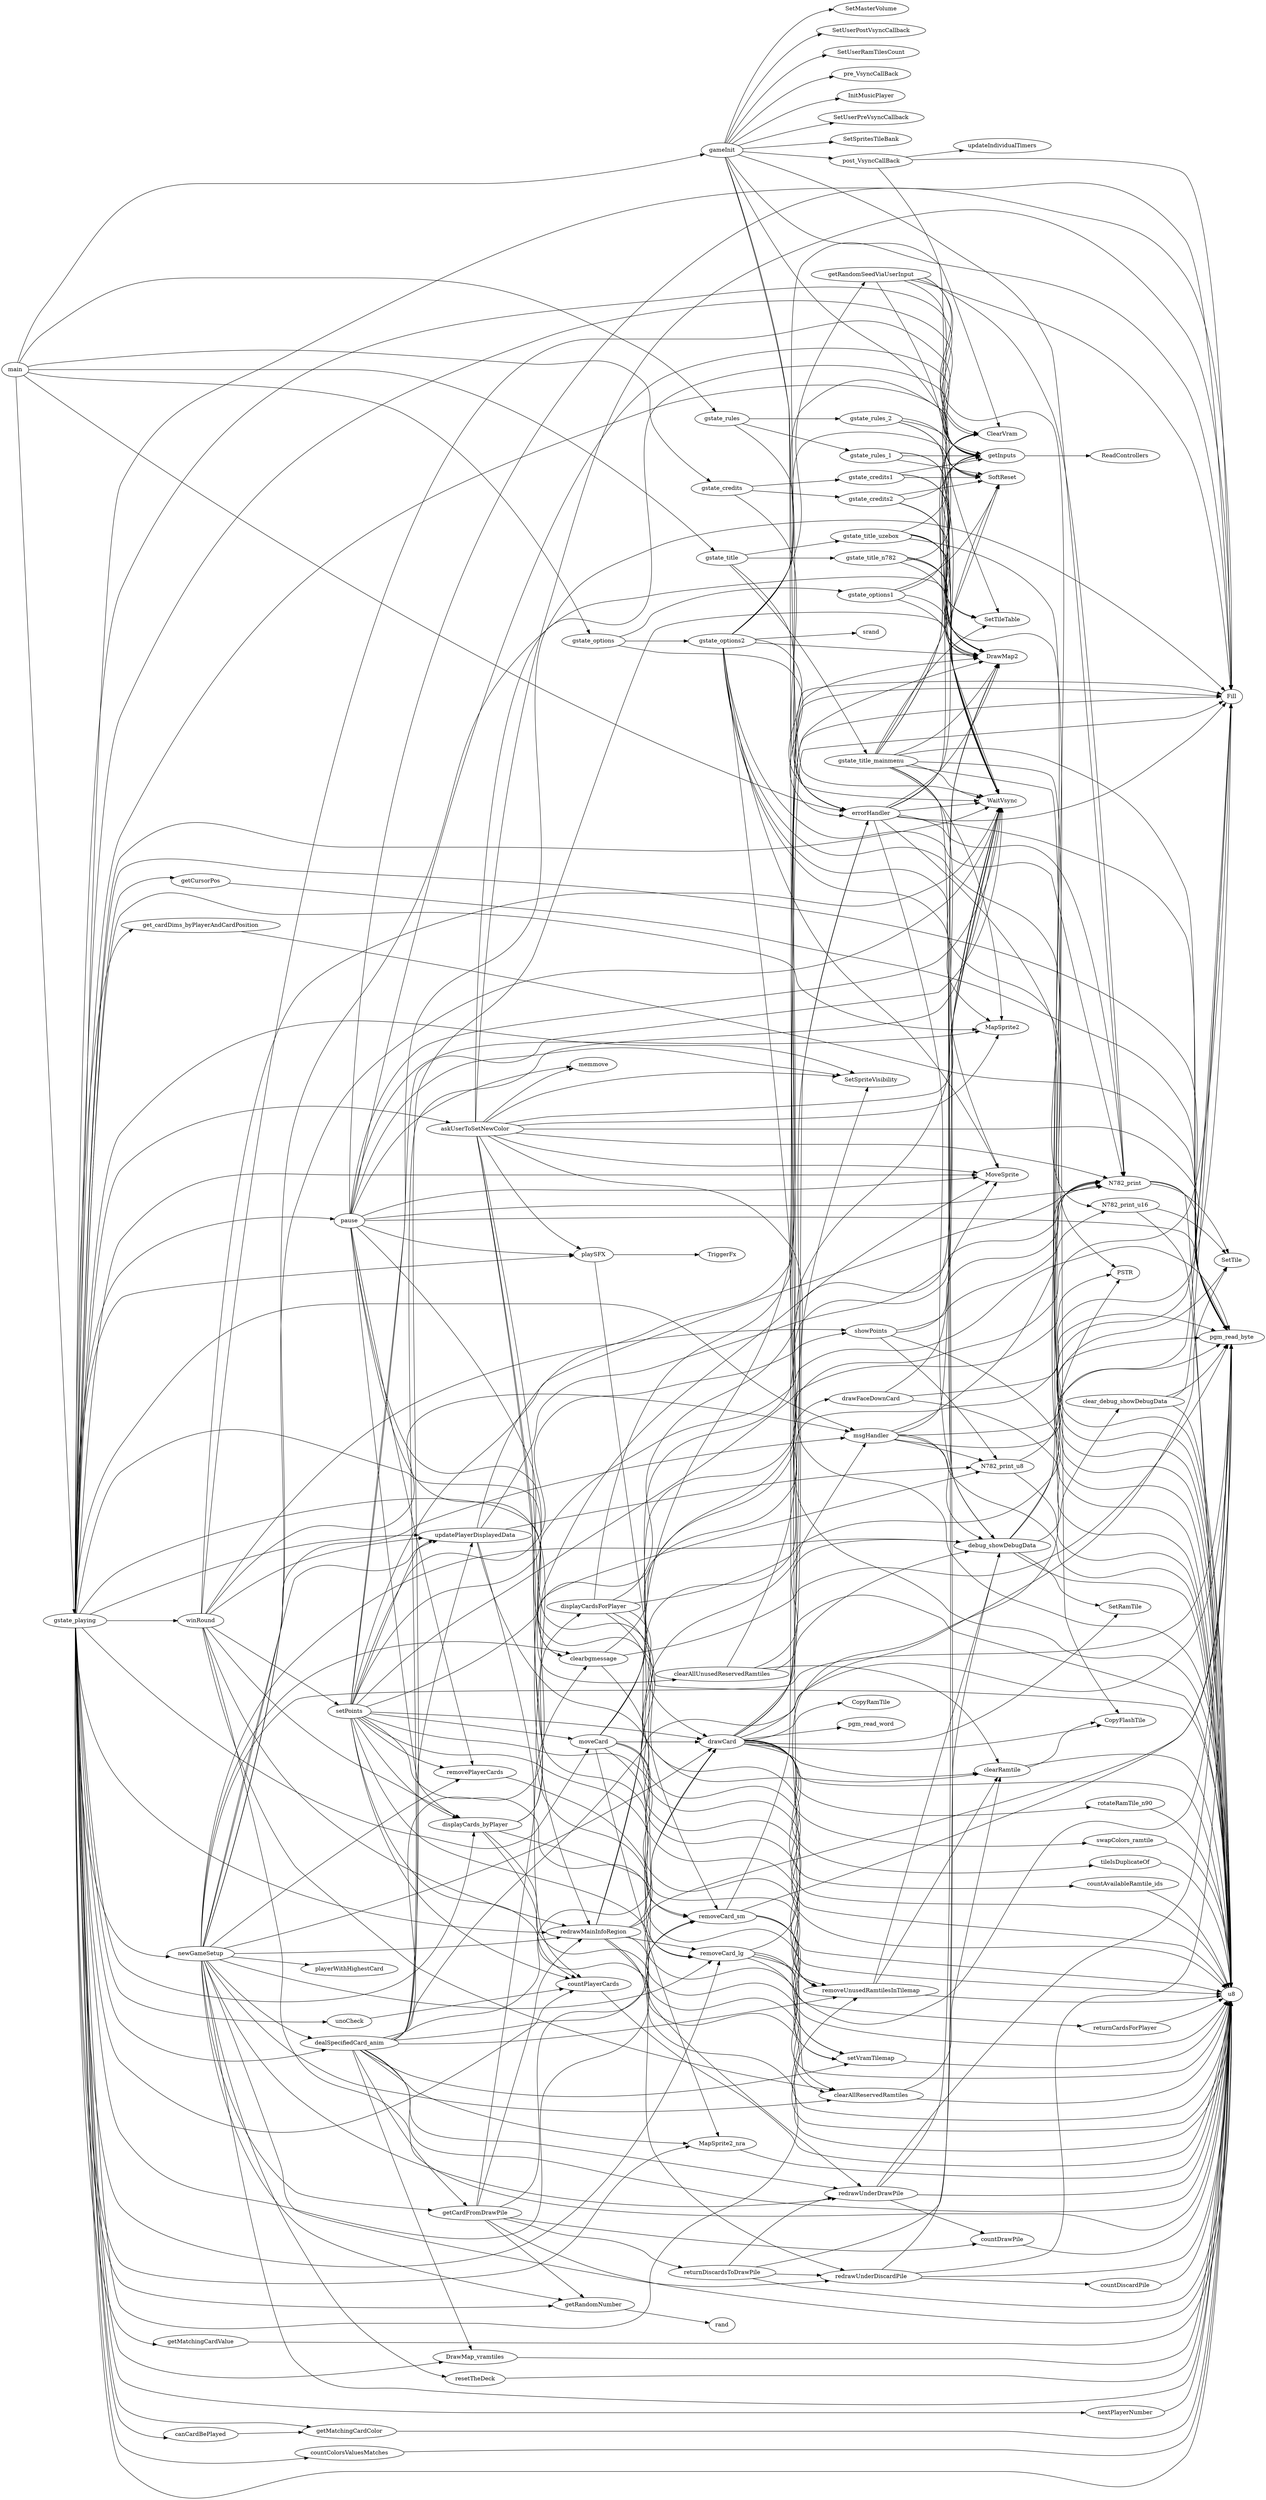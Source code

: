 strict digraph G {
	graph [bb="0,0,2566,6151.6",
		overlap=False,
		rankdir=LR,
		splines=true
	];
	node [label="\N"];
	countColorsValuesMatches	 [height=0.5,
		nest_level=2,
		pos="715,349.56",
		src_line=1697,
		width=3.015];
	u8	 [height=0.5,
		nest_level=3,
		pos="2500,1271.6",
		src_line=-1,
		width=0.75];
	countColorsValuesMatches -> u8	 [pos="e,2498.1,1253.5 790.76,362.53 944.74,389.55 1284.4,450.93 1302,469.56 1377.1,548.85 1257.7,638.59 1338,712.56 1511.6,872.49 2220,\
626.58 2398,781.56 2468.7,843.06 2491.9,1148.8 2497.5,1243.5"];
	unoCheck	 [height=0.5,
		nest_level=2,
		pos="412,1643.6",
		src_line=4350,
		width=1.2818];
	countPlayerCards	 [height=0.5,
		nest_level=5,
		pos="1208,1677.6",
		src_line=1638,
		width=2.0401];
	unoCheck -> countPlayerCards	 [pos="e,1135.5,1674.5 457.96,1645.5 586.9,1651 959.25,1667 1125.3,1674.1"];
	nextPlayerNumber	 [height=0.5,
		nest_level=2,
		pos="2281,257.56",
		src_line=4439,
		width=2.1484];
	nextPlayerNumber -> u8	 [pos="e,2498.4,1253.6 2354.3,263.6 2370.9,268.4 2386.9,276.4 2398,289.56 2461.3,364.4 2492.1,1089.7 2498,1243.1"];
	clearbgmessage	 [height=0.5,
		nest_level=4,
		pos="1208,2681.6",
		src_line=574,
		width=1.8596];
	pgm_read_byte	 [height=0.5,
		nest_level=3,
		pos="2500,2727.6",
		src_line=-1,
		width=1.8234];
	clearbgmessage -> pgm_read_byte	 [pos="e,2443.3,2736.7 1272.1,2686.9 1424.9,2699.6 1827.3,2731.1 2164,2741.6 2267.9,2744.8 2294.2,2748.7 2398,2741.6 2409.4,2740.8 2421.5,\
2739.5 2433.2,2738"];
	clearbgmessage -> u8	 [pos="e,2498.1,1289.6 1246.6,2666.7 1326.7,2632.9 1513.8,2541.9 1598,2399.6 1663.7,2288.5 1545.3,2205.2 1634,2111.6 1716.6,2024.3 1812.1,\
2145.5 1900,2063.6 1947.6,2019.2 1889.9,1967.5 1936,1921.6 1998.3,1859.5 2048.9,1912.1 2128,1873.6 2146.2,1864.7 2145.6,1854 2164,\
1845.6 2260.4,1801.1 2323.4,1873.1 2398,1797.6 2468.8,1725.8 2492.1,1398.1 2497.6,1299.6"];
	Fill	 [height=0.5,
		nest_level=3,
		pos="2500,3443.6",
		src_line=-1,
		width=0.75];
	clearbgmessage -> Fill	 [pos="e,2473.2,3446.5 1215.9,2699.7 1232.7,2742.6 1278.8,2852.6 1338,2931.6 1446.9,3077 1479.5,3117.9 1634,3213.6 1832.5,3336.5 1922.6,\
3281.5 2128,3392.6 2145.6,3402.1 2145.3,3412.6 2164,3419.6 2267,3458 2400.1,3452.9 2463,3447.4"];
	pgm_read_word	 [height=0.5,
		nest_level=6,
		pos="1767,1439.6",
		src_line=-1,
		width=1.9137];
	askUserToSetNewColor	 [height=0.5,
		nest_level=2,
		pos="969,3647.6",
		src_line=3718,
		width=2.69];
	WaitVsync	 [height=0.5,
		nest_level=2,
		pos="2032,4287.6",
		src_line=-1,
		width=1.4082];
	askUserToSetNewColor -> WaitVsync	 [pos="e,2024.9,4269.6 1015.9,3663.4 1043.9,3672.5 1080.7,3683.6 1114,3690.6 1135.5,3695.1 1883.9,3773.6 1900,3788.6 1960.9,3845.4 1915.9,\
3891.7 1936,3972.6 1962.7,4080.1 2003.5,4205.6 2021.7,4260"];
	memmove	 [height=0.5,
		nest_level=3,
		pos="1208,3929.6",
		src_line=-1,
		width=1.3721];
	askUserToSetNewColor -> memmove	 [pos="e,1192.1,3912.4 984.6,3665.4 1010.5,3697.1 1066.2,3764.9 1114,3821.6 1138.2,3850.2 1166.4,3882.8 1185.3,3904.6"];
	N782_print	 [height=0.5,
		nest_level=2,
		pos="2281,3321.6",
		src_line=400,
		width=1.4263];
	askUserToSetNewColor -> N782_print	 [pos="e,2269,3339.2 1049.4,3637.5 1302.9,3605.1 2079.7,3504.4 2128,3479.6 2188.4,3448.5 2238.4,3384 2263.2,3347.8"];
	SetSpriteVisibility	 [height=0.5,
		nest_level=6,
		pos="1767,3815.6",
		src_line=-1,
		width=2.1123];
	askUserToSetNewColor -> SetSpriteVisibility	 [pos="e,1691.6,3818.3 982.14,3665.4 1004.2,3696.1 1054.2,3758.1 1114,3783.6 1213.7,3826.1 1528.7,3822.9 1681.3,3818.6"];
	askUserToSetNewColor -> pgm_read_byte	 [pos="e,2488.7,2745.5 1063.4,3651.7 1265,3657.4 1753.4,3653.9 2128,3510.6 2258.7,3460.5 2324.5,3467.6 2398,3348.6 2453.4,3258.9 2408.4,\
2977.8 2434,2875.6 2445.1,2831.3 2468.3,2783.5 2483.8,2754.6"];
	redrawMainInfoRegion	 [height=0.5,
		nest_level=4,
		pos="1208,1395.6",
		src_line=2210,
		width=2.6178];
	askUserToSetNewColor -> redrawMainInfoRegion	 [pos="e,1198.3,1413.6 971.85,3629.2 983.21,3516.2 1044.2,2901.3 1078,2398.6 1100.3,2066.5 1048.2,1976.8 1114,1650.6 1131.3,1564.5 1172.7,\
1468.6 1193.9,1422.8"];
	MoveSprite	 [height=0.5,
		nest_level=3,
		pos="2032,3419.6",
		src_line=-1,
		width=1.4624];
	askUserToSetNewColor -> MoveSprite	 [pos="e,1984.4,3427.2 1017,3631.9 1045,3622.9 1081.3,3611.8 1114,3603.6 1436.5,3522.2 1830,3453.2 1974.4,3428.9"];
	clearRamtile	 [height=0.5,
		nest_level=3,
		pos="2032,1661.6",
		src_line=1008,
		width=1.5526];
	askUserToSetNewColor -> clearRamtile	 [pos="e,2022.6,1679.4 976.54,3629.5 1032.3,3476.2 1430.6,2390.7 1634,2111.6 1726.6,1984.5 1799.1,1999 1900,1878.6 1952,1816.4 1997,1731.4 \
2018.1,1688.6"];
	askUserToSetNewColor -> u8	 [pos="e,2498.6,1289.8 994.36,3630.1 1022.3,3610.5 1070,3578.7 1114,3556.6 1217,3504.9 1531.1,3464.3 1598,3370.6 1662.8,3279.8 1571,2459.5 \
1634,2367.6 1706.7,2261.5 1817.4,2352.1 1900,2253.6 1945.2,2199.7 1889.4,2152.2 1936,2099.6 2080.9,1935.6 2259.5,2099 2398,1929.6 \
2478.7,1830.8 2495.3,1413.5 2498.4,1300.1"];
	getInputs	 [height=0.5,
		nest_level=3,
		pos="2032,4937.6",
		src_line=378,
		width=1.2096];
	askUserToSetNewColor -> getInputs	 [pos="e,1988.3,4938.3 975.39,3665.6 993.61,3727.3 1053.2,3936.3 1078,4113.6 1099.9,4270.2 1046.9,4681.3 1114,4824.6 1226,5063.8 1372.2,\
5077.4 1634,5112.6 1751.2,5128.3 1807.3,5185.9 1900,5112.6 1954.5,5069.5 1887,5009.8 1936,4960.6 1947.2,4949.3 1962.9,4943.2 1978.3,\
4940"];
	playSFX	 [height=0.5,
		nest_level=3,
		pos="1208,3343.6",
		src_line=806,
		width=1.1735];
	askUserToSetNewColor -> playSFX	 [pos="e,1191.8,3360.4 982.46,3629.6 1006.9,3594.8 1063.1,3515.5 1114,3451.6 1137.4,3422.2 1165.7,3389.7 1184.9,3368.1"];
	MapSprite2	 [height=0.5,
		nest_level=3,
		pos="2032,3945.6",
		src_line=-1,
		width=1.4624];
	askUserToSetNewColor -> MapSprite2	 [pos="e,2024.6,3927.6 1042.8,3659.3 1065.6,3662.8 1090.8,3666.5 1114,3669.6 1201.1,3681 1824.6,3710.5 1900,3755.6 1963.4,3793.4 2003.4,\
3875.2 2020.8,3918.1"];
	askUserToSetNewColor -> Fill	 [pos="e,2499,3461.7 971.05,3665.8 979.18,3804.3 1033.7,4689.9 1114,4944.6 1224.9,5296.4 1285.9,5469.4 1634,5591.6 1745.5,5630.7 1782.2,\
5601.6 1900,5591.6 2145.4,5570.7 2282.5,5566 2398,5348.6 2489.9,5175.6 2498.2,3696.3 2498.9,3472"];
	removeCard_lg	 [height=0.5,
		nest_level=5,
		pos="1468,1250.6",
		src_line=1110,
		width=1.8234];
	askUserToSetNewColor -> removeCard_lg	 [pos="e,1426,1264.5 971.93,3629.2 983.4,3519.9 1043.3,2942.2 1078,2469.6 1083.3,2397.3 1072.5,1878 1114,1818.6 1166.1,1744 1248.7,1811.3 \
1302,1737.6 1355.2,1664 1290.4,1407.9 1338,1330.6 1355.9,1301.5 1388.6,1281.4 1416.7,1268.6"];
	SetSpritesTileBank	 [height=0.5,
		nest_level=2,
		pos="1767,5917.6",
		src_line=-1,
		width=2.2026];
	clearAllReservedRamtiles	 [height=0.5,
		nest_level=2,
		pos="1767,1851.6",
		src_line=920,
		width=2.8706];
	clearAllReservedRamtiles -> clearRamtile	 [pos="e,1981.8,1669.6 1815.7,1835.7 1843.4,1824.4 1877.3,1806.7 1900,1781.6 1928.4,1750.2 1905.2,1722.5 1936,1693.6 1946.1,1684.1 1959.1,\
1677.4 1972.3,1672.7"];
	clearAllReservedRamtiles -> u8	 [pos="e,2499.6,1289.9 1802.7,1834.6 1830.5,1820.2 1869.7,1797.8 1900,1772.6 1918.6,1757 1915.1,1743.9 1936,1731.6 2011.2,1687 2050.5,1729 \
2128,1688.6 2147.2,1678.5 2144.6,1665.4 2164,1655.6 2258.6,1607.7 2319.5,1680.8 2398,1609.6 2489.1,1526.9 2499.4,1365.8 2499.6,1300.3"];
	pause	 [height=0.5,
		nest_level=2,
		pos="715,3430.6",
		src_line=4488,
		width=0.84854];
	pause -> clearbgmessage	 [pos="e,1194.9,2699.7 726.78,3413.7 750.66,3376.5 809.87,3284.4 860,3207.6 985.26,3015.6 1137.9,2785.6 1189.2,2708.3"];
	pause -> WaitVsync	 [pos="e,2019.8,4269.8 717.28,3448.7 724.37,3543.5 762.14,3981.7 860,4065.6 918.7,4115.9 1129.7,4089.6 1207,4089.6 1207,4089.6 1207,4089.6 \
1469,4089.6 1662.5,4089.6 1727.8,4063.3 1900,4151.6 1950.1,4177.3 1992,4229.7 2014.1,4261.5"];
	pause -> memmove	 [pos="e,1165.8,3939 718.86,3448.6 731.67,3527.1 786.47,3837.9 860,3897.6 944.57,3966.2 1081.8,3954.1 1155.8,3940.9"];
	displayCards_byPlayer	 [height=0.5,
		nest_level=2,
		pos="969,1807.6",
		src_line=3667,
		width=2.5637];
	pause -> displayCards_byPlayer	 [pos="e,958.21,1825.5 715.91,3412.5 715.71,3292.6 720.85,2601.3 860,2062.6 882.45,1975.6 929.6,1879.9 953.48,1834.4"];
	pause -> N782_print	 [pos="e,2265.9,3339.2 745.2,3433.4 774.26,3436.1 820.17,3439.9 860,3441.6 1337.8,3460.9 1457.8,3445.5 1936,3446.6 2021.3,3446.8 2047.7,\
3475.3 2128,3446.6 2183.2,3426.8 2232.7,3377.3 2259.4,3346.9"];
	pause -> SetSpriteVisibility	 [pos="e,1701.1,3824.6 718.35,3448.5 729.56,3530.9 780.33,3872.6 860,3937.6 1128.7,4156.8 1298.6,3926.7 1634,3838.6 1652.3,3833.7 1672.3,\
3829.7 1691.1,3826.4"];
	pause -> pgm_read_byte	 [pos="e,2489.1,2745.6 745.52,3429.4 879.18,3424.1 1428.6,3400.6 1598,3370.6 1780.3,3338.2 2277,3277.7 2398,3137.6 2436.4,3093.1 2418,2932.1 \
2434,2875.6 2446.4,2831.6 2469.3,2783.8 2484.3,2754.7"];
	pause -> MoveSprite	 [pos="e,1979.1,3420 745.62,3430.3 912.43,3428.9 1735.4,3422 1969,3420.1"];
	pause -> u8	 [pos="e,2498.5,1289.7 736.7,3417.4 848.96,3345 1387.5,2980.4 1598,2524.6 1634,2446.5 1574.7,2201.8 1634,2139.6 1716.4,2053.1 1811.4,2181.7 \
1900,2101.6 1949.6,2056.7 1888.4,2002.4 1936,1955.6 1998.4,1894.2 2052,1955 2128,1911.6 2148.2,1900 2143.4,1884.4 2164,1873.6 2257.1,\
1824.3 2322.9,1909.5 2398,1835.6 2475.4,1759.4 2494.2,1403.1 2498.1,1299.7"];
	removePlayerCards	 [height=0.5,
		nest_level=3,
		pos="969,1753.6",
		src_line=1915,
		width=2.2387];
	pause -> removePlayerCards	 [pos="e,892.89,1759.6 717.43,3412.5 731.57,3234.3 845.99,1797 860,1780.6 866.38,1773.1 874.48,1767.5 883.38,1763.4"];
	pause -> getInputs	 [pos="e,1988.1,4938 717.98,3448.5 727.05,3527.2 768.12,3848.1 860,4094.6 930.58,4283.9 1020.2,4299.9 1078,4493.6 1106.7,4589.9 1063.2,\
4857.8 1114,4944.6 1205.1,5100 1760.9,5259.1 1900,5144.6 1964.3,5091.6 1878.4,5020.8 1936,4960.6 1947,4949.1 1962.6,4942.9 1978,\
4939.7"];
	pause -> playSFX	 [pos="e,1167.6,3348.8 743.48,3423.7 772.37,3416.5 819.2,3405.4 860,3397.6 965.5,3377.3 1090.2,3359.3 1157.6,3350.1"];
	pause -> MapSprite2	 [pos="e,2026.7,3927.4 734.42,3444.7 760.75,3464.3 811.38,3499.1 860,3517.6 1299.4,3684 1518.7,3433 1900,3707.6 1973.1,3760.2 2010,3866.7 \
2024.1,3917.4"];
	pause -> Fill	 [pos="e,2496,3461.7 745.55,3428 770.43,3427.6 804.93,3431.5 824,3453.6 903.16,3545 774.68,3910.9 860,3996.6 939.84,4076.8 1000.9,4010.6 \
1114,4014.6 1197.5,4017.5 1219.3,4026.2 1302,4014.6 1370.5,4004.9 1834.1,3863.5 1900,3842.6 2123.3,3771.7 2225.4,3828 2398,3669.6 \
2457.5,3615 2484,3518.9 2494,3471.5"];
	pause -> removeCard_lg	 [pos="e,1426,1264.6 719.51,3412.6 733.37,3342.6 787.19,3082.8 860,2877.6 938.21,2657.1 1022.2,2625.7 1078,2398.6 1095.5,2327.1 1065.2,\
1792.6 1114,1737.6 1170.3,1674.1 1244.4,1766.8 1302,1704.6 1358.7,1643.3 1293.9,1401.5 1338,1330.6 1356,1301.6 1388.7,1281.5 1416.7,\
1268.7"];
	errorHandler	 [height=0.5,
		nest_level=2,
		pos="1767,4699.6",
		src_line=225,
		width=1.5526];
	errorHandler -> WaitVsync	 [pos="e,2020.9,4305.2 1796.7,4684.3 1826.7,4666.9 1873.1,4635.8 1900,4596.6 1931.2,4551 1915.6,4528.9 1936,4477.6 1960,4417.3 1995.8,4350.2 \
2015.9,4314.1"];
	errorHandler -> N782_print	 [pos="e,2274.9,3339.5 1821.9,4695.7 1847.4,4691.7 1877.3,4683.6 1900,4667.6 1923.9,4650.7 1912.2,4629.5 1936,4612.6 2007.7,4561.6 2072.1,\
4632.5 2128,4564.6 2178.7,4502.9 2153.4,3926.6 2164,3847.6 2189.9,3654.6 2250.4,3427.6 2272.1,3349.5"];
	SoftReset	 [height=0.5,
		nest_level=3,
		pos="2032,4883.6",
		src_line=-1,
		width=1.2457];
	errorHandler -> SoftReset	 [pos="e,2014.2,4866.7 1800.4,4714.2 1827.9,4727.2 1867.8,4747.5 1900,4769.6 1940.1,4797.1 1981.7,4835.2 2006.9,4859.6"];
	errorHandler -> pgm_read_byte	 [pos="e,2488.5,2745.5 1818.5,4692.3 1843.8,4687.4 1874.4,4679.6 1900,4667.6 1918.1,4659 1917.7,4648.7 1936,4640.6 2015.4,4605.1 2070.9,\
4668.2 2128,4602.6 2174.1,4549.6 2135.5,4035.7 2164,3971.6 2224.1,3836.3 2338.9,3870.3 2398,3734.6 2474.2,3559.4 2390.8,3061.7 2434,\
2875.6 2444.3,2831.1 2467.7,2783.4 2483.5,2754.5"];
	errorHandler -> u8	 [pos="e,2498.6,1289.7 1822.8,4698.1 1849,4694.7 1879.1,4686.5 1900,4667.6 1935.9,4635 1899,4595.9 1936,4564.6 2002.1,4508.6 2071.6,4597.3 \
2128,4531.6 2204,4443 2089.5,2521.3 2164,2431.6 2231.8,2349.9 2327.2,2462.7 2398,2383.6 2472.4,2300.3 2494.7,1465.8 2498.4,1300.1"];
	errorHandler -> getInputs	 [pos="e,1988.8,4934.3 1796.5,4715 1826.3,4732.5 1872.6,4763.7 1900,4802.6 1929.2,4843.9 1899.4,4875.6 1936,4910.6 1947.6,4921.6 1963.4,\
4928.2 1978.8,4932.1"];
	debug_showDebugData	 [height=0.5,
		nest_level=3,
		pos="2032,2247.6",
		src_line=24,
		width=2.6359];
	errorHandler -> debug_showDebugData	 [pos="e,2023.9,2265.8 1800.1,4685 1832,4668.6 1879,4638.6 1900,4596.6 1950.1,4496.2 1919.4,2689.5 1936,2578.6 1953.3,2463.3 1999.3,2331.7 \
2020.3,2275.5"];
	DrawMap2	 [height=0.5,
		nest_level=3,
		pos="2032,4504.6",
		src_line=-1,
		width=1.4263];
	errorHandler -> DrawMap2	 [pos="e,1983.9,4511 1823,4698.7 1849.4,4695.5 1879.7,4687.3 1900,4667.6 1943.3,4625.5 1894.5,4580.5 1936,4536.6 1946.2,4525.8 1960.1,4518.6 \
1974.2,4513.9"];
	errorHandler -> Fill	 [pos="e,2496.1,3461.8 1819.2,4706 1895.4,4712.7 2039.3,4713.6 2128,4640.6 2321.7,4481.1 2467.6,3637 2494.5,3471.7"];
	SetUserRamTilesCount	 [height=0.5,
		nest_level=2,
		pos="1767,5863.6",
		src_line=-1,
		width=2.6359];
	gameInit	 [height=0.5,
		nest_level=1,
		pos="1468,5764.6",
		src_line=722,
		width=1.1735];
	gameInit -> SetSpritesTileBank	 [pos="e,1696.3,5909.4 1485.6,5781.4 1513.5,5808.9 1573,5862.8 1634,5890.6 1650.2,5897.9 1668.4,5903.3 1686,5907.2"];
	gameInit -> clearAllReservedRamtiles	 [pos="e,1760.5,1869.9 1476.7,5746.6 1500.6,5690.3 1573,5511.1 1598,5354.6 1649,5035.7 1596.9,2769.3 1634,2448.6 1659.7,2225.9 1732.8,1964.3 \
1757.6,1879.6"];
	gameInit -> WaitVsync	 [pos="e,2019.8,4305.1 1476.4,5746.6 1499.2,5690 1568.8,5510.4 1598,5354.6 1609.3,5294.1 1595.4,4850.4 1634,4802.6 1711.2,4706.9 1819.1,\
4819.2 1900,4726.6 1973.6,4642.4 1902.6,4584.3 1936,4477.6 1955.3,4415.9 1992.7,4349.5 2014.4,4313.9"];
	gameInit -> SetUserRamTilesCount	 [pos="e,1694.7,5851.8 1495.8,5778.3 1527.9,5794.3 1583.6,5820.6 1634,5836.6 1650.2,5841.7 1667.9,5846.1 1684.8,5849.8"];
	pre_VsyncCallBack	 [height=0.5,
		nest_level=2,
		pos="1767,5809.6",
		src_line=287,
		width=2.2567];
	gameInit -> pre_VsyncCallBack	 [pos="e,1699.5,5799.5 1508.1,5770.5 1554,5777.4 1631.3,5789.1 1689.3,5797.9"];
	gameInit -> N782_print	 [pos="e,2278.6,3339.6 1504.8,5755.7 1580.6,5736.1 1761.7,5685 1900,5611.6 2011.2,5552.5 2067.5,5553.9 2128,5443.6 2156.5,5391.5 2159.8,\
4969.8 2164,4910.6 2208.4,4278.7 2266.2,3505.8 2277.9,3349.8"];
	InitMusicPlayer	 [height=0.5,
		nest_level=2,
		pos="1767,5755.6",
		src_line=-1,
		width=1.8776];
	gameInit -> InitMusicPlayer	 [pos="e,1699.7,5757.6 1510.3,5763.3 1556.5,5761.9 1632.5,5759.6 1689.6,5757.9"];
	SetTileTable	 [height=0.5,
		nest_level=2,
		pos="2032,5029.6",
		src_line=-1,
		width=1.5526];
	gameInit -> SetTileTable	 [pos="e,2024.6,5047.6 1474.3,5746.7 1490,5697 1540.9,5556.5 1634,5484.6 1731.3,5409.3 1811.2,5493.6 1900,5408.6 1936.5,5373.6 1919.6,5348.4 \
1936,5300.6 1966.5,5211.4 2003.8,5106.1 2021.2,5057.2"];
	ClearVram	 [height=0.5,
		nest_level=2,
		pos="2032,5327.6",
		src_line=-1,
		width=1.3902];
	gameInit -> ClearVram	 [pos="e,2024.1,5345.6 1490.5,5749.1 1521.4,5727.2 1580.5,5686.7 1634,5657.6 1747.8,5595.7 1802.5,5623.8 1900,5538.6 1960.1,5486.1 2001.8,\
5399.2 2020.2,5355.1"];
	SetUserPreVsyncCallback	 [height=0.5,
		nest_level=2,
		pos="1767,6079.6",
		src_line=-1,
		width=2.8886];
	gameInit -> SetUserPreVsyncCallback	 [pos="e,1674.1,6071.3 1473.7,5782.6 1488,5834 1536.2,5981.8 1634,6052.6 1643.2,6059.2 1653.6,6064.3 1664.4,6068.2"];
	post_VsyncCallBack	 [height=0.5,
		nest_level=2,
		pos="1767,6133.6",
		src_line=297,
		width=2.3651];
	gameInit -> post_VsyncCallBack	 [pos="e,1684.5,6128.9 1472,5782.6 1482.4,5840 1522.9,6020.1 1634,6106.6 1645.9,6115.8 1660.1,6122.1 1674.8,6126.4"];
	SetMasterVolume	 [height=0.5,
		nest_level=2,
		pos="1767,6025.6",
		src_line=-1,
		width=2.0943];
	gameInit -> SetMasterVolume	 [pos="e,1694,6020.8 1476,5782.4 1494.5,5826.9 1548.9,5942.9 1634,5998.6 1648.8,6008.2 1666.4,6014.6 1683.8,6018.7"];
	SetUserPostVsyncCallback	 [height=0.5,
		nest_level=2,
		pos="1767,5971.6",
		src_line=-1,
		width=2.9789];
	gameInit -> SetUserPostVsyncCallback	 [pos="e,1677.6,5961.5 1479.5,5782 1502.5,5818.6 1561.1,5903.3 1634,5944.6 1644.4,5950.5 1655.9,5955.1 1667.7,5958.7"];
	redrawUnderDiscardPile	 [height=0.5,
		nest_level=5,
		pos="1767,669.56",
		src_line=1760,
		width=2.7261];
	countDiscardPile	 [height=0.5,
		nest_level=6,
		pos="2281,653.56",
		src_line=1673,
		width=1.9859];
	redrawUnderDiscardPile -> countDiscardPile	 [pos="e,2209.9,655.75 1864,666.56 1960.9,663.53 2108.8,658.91 2199.7,656.07"];
	redrawUnderDiscardPile -> pgm_read_byte	 [pos="e,2498.3,2709.3 1844.2,680.86 1864.1,686.78 1884.4,695.81 1900,709.56 1929.3,735.3 1910.8,759.79 1936,789.56 2095.5,978.17 2274.9,\
884.38 2398,1098.6 2439.5,1170.9 2490.1,2487.7 2498,2699.1"];
	redrawUnderDiscardPile -> u8	 [pos="e,2498.5,1253.5 1861.4,674.6 2032.1,684.22 2378.4,705.81 2398,723.56 2476,794.37 2494.4,1141.4 2498.1,1243.3"];
	redrawUnderDiscardPile -> DrawMap2	 [pos="e,2018.8,4487 1793.3,687.02 1825.1,710.73 1878.3,756.41 1900,810.56 1972.5,991.25 1890.3,4125.3 1936,4314.6 1951.1,4377.3 1989.9,\
4443 2013,4478.3"];
	dealSpecifiedCard_anim	 [height=0.5,
		nest_level=3,
		pos="715,1149.6",
		src_line=2005,
		width=2.7261];
	dealSpecifiedCard_anim -> WaitVsync	 [pos="e,2028.3,4269.6 729.48,1167.4 753.95,1201.1 804.92,1277.1 824,1350.6 856.48,1475.5 793.14,3564.1 860,3674.6 926.53,3784.5 994.1,\
3766.4 1114,3812.6 1449.4,3941.7 1622.5,3774.2 1900,4002.6 1982.6,4070.5 2015.5,4201.9 2026.4,4259.4"];
	removeCard_sm	 [height=0.5,
		nest_level=4,
		pos="1468,1357.6",
		src_line=1080,
		width=1.9318];
	dealSpecifiedCard_anim -> removeCard_sm	 [pos="e,1441,1340.8 770.71,1134.6 845.68,1117.5 981.97,1098.4 1078,1154.6 1105.5,1170.6 1088.3,1197.7 1114,1216.6 1183,1267.4 1222.4,1227.7 \
1302,1259.6 1328.2,1270.1 1392.2,1309.7 1432.3,1335.2"];
	updatePlayerDisplayedData	 [height=0.5,
		nest_level=4,
		pos="969,2371.6",
		src_line=2297,
		width=3.015];
	dealSpecifiedCard_anim -> updatePlayerDisplayedData	 [pos="e,957.65,2353.4 729.26,1167.5 753.37,1201.2 803.76,1277.4 824,1350.6 914.91,1679 784.36,1784.2 860,2116.6 879.87,2203.9 928,2299.1 \
952.74,2344.5"];
	removeUnusedRamtilesInTilemap	 [height=0.5,
		nest_level=6,
		pos="1767,967.56",
		src_line=1130,
		width=3.7011];
	dealSpecifiedCard_anim -> removeUnusedRamtilesInTilemap	 [pos="e,1659.9,978.35 772,1134.8 798.62,1127.9 830.92,1119.7 860,1112.6 972.58,1085 999.97,1074.3 1114,1053.6 1300.4,1019.7 1519.1,993.61 \
1649.9,979.43"];
	MapSprite2_nra	 [height=0.5,
		nest_level=4,
		pos="1468,517.56",
		src_line=1560,
		width=1.8957];
	dealSpecifiedCard_anim -> MapSprite2_nra	 [pos="e,1401.3,521.67 716.59,1131.3 719.69,1067.4 739.08,852.17 860,745.56 934.42,679.95 982.36,723.95 1078,697.56 1094.3,693.08 1097.8,\
690.11 1114,685.56 1196.5,662.43 1237.2,698.64 1302,642.56 1335.5,613.56 1304.7,578.86 1338,549.56 1352.8,536.51 1372.1,528.6 1391.3,\
523.87"];
	drawCard	 [height=0.5,
		nest_level=5,
		pos="1468,1449.6",
		src_line=1277,
		width=1.2638];
	dealSpecifiedCard_anim -> drawCard	 [pos="e,1433.5,1437.7 776.39,1163.7 907.93,1195.2 1215.5,1273.5 1302,1335.6 1324,1351.3 1317.4,1367.1 1338,1384.6 1363.5,1406.1 1397.4,\
1422.8 1424,1433.9"];
	redrawUnderDrawPile	 [height=0.5,
		nest_level=5,
		pos="1767,577.56",
		src_line=1749,
		width=2.5095];
	dealSpecifiedCard_anim -> redrawUnderDrawPile	 [pos="e,1683.4,584.45 729.58,1131.5 762.17,1088.4 843.34,982.14 860,970.56 1030,852.44 1144,957.32 1302,823.56 1328.1,801.47 1310.2,775.54 \
1338,755.56 1433.1,687.14 1508.4,787.95 1598,712.56 1635.1,681.35 1598.1,642.12 1634,609.56 1645.3,599.37 1659.2,592.27 1673.8,587.37"];
	dealSpecifiedCard_anim -> pgm_read_byte	 [pos="e,2498.9,2709.2 743.61,1166.8 772.02,1184 817.94,1210.5 860,1228.6 968.89,1275.3 1001,1273.8 1114,1309.6 1197.5,1336 1239.5,1307.2 \
1302,1368.6 1338.1,1404 1304.2,1438.9 1338,1476.6 1472.9,1626.8 1980.1,1771.2 2164,1854.6 2267.8,1901.6 2329.9,1868.1 2398,1959.6 \
2487.6,2080 2497.7,2574.5 2498.9,2699"];
	dealSpecifiedCard_anim -> MoveSprite	 [pos="e,2005.7,3403.9 729.07,1167.5 752.87,1201.4 802.77,1277.7 824,1350.6 884.37,1557.6 772.32,1637.5 860,1834.6 916.99,1962.7 1003.2,\
1944 1078,2062.6 1228,2300.6 1207,2389.8 1302,2654.6 1318.8,2701.4 1313.7,2717.2 1338,2760.6 1512.8,3072.1 1883.3,3325.5 1997.1,\
3398.4"];
	dealSpecifiedCard_anim -> u8	 [pos="e,2498.2,1253.5 717.14,1131.4 721.97,1070.8 746.16,873.99 860,778.56 935.68,715.12 985.99,771.42 1078,735.56 1095.5,728.75 1096.5,\
720.32 1114,713.56 1193.4,682.89 1237.3,732.84 1302,677.56 1337.9,646.87 1301.1,607.11 1338,577.56 1428.9,504.7 1504.8,614.49 1598,\
544.56 1630.2,520.42 1600.6,483.88 1634,461.56 1830,330.82 1928.4,455.34 2164,453.56 2268,452.78 2320.1,384.68 2398,453.56 2458.7,\
507.2 2491,1105.6 2497.7,1243.4"];
	getCardFromDrawPile	 [height=0.5,
		nest_level=3,
		pos="969,805.56",
		src_line=1926,
		width=2.5276];
	dealSpecifiedCard_anim -> getCardFromDrawPile	 [pos="e,894.87,816.1 729.98,1131.4 752.77,1101 798.01,1037.1 824,976.56 849.19,917.93 815.66,883.46 860,837.56 867.21,830.1 876.06,824.36 \
885.58,819.94"];
	setVramTilemap	 [height=0.5,
		nest_level=6,
		pos="1767,837.56",
		src_line=1229,
		width=1.9679];
	dealSpecifiedCard_anim -> setVramTilemap	 [pos="e,1701,844.25 738.81,1132 766.28,1111.6 814.45,1077.9 860,1056.6 1149.3,921.12 1531.2,864.34 1690.8,845.44"];
	DrawMap_vramtiles	 [height=0.5,
		nest_level=4,
		pos="969,219.56",
		src_line=1248,
		width=2.347];
	dealSpecifiedCard_anim -> DrawMap_vramtiles	 [pos="e,963.05,237.84 720.92,1131.4 752.09,1016.4 922.02,389.25 960.33,247.88"];
	dealSpecifiedCard_anim -> DrawMap2	 [pos="e,1981.6,4508.4 729.48,1167.4 753.96,1201.1 804.94,1277.1 824,1350.6 857.51,1479.6 783.93,3641 860,3750.6 929.12,3850.1 999.11,3811.1 \
1114,3849.6 1196.3,3877.1 1247.4,3835 1302,3902.6 1381.5,4000.9 1264.2,4367.9 1338,4470.6 1410.9,4571.9 1485.5,4522.6 1598,4576.6 \
1614.5,4584.5 1616.3,4592 1634,4596.6 1748.4,4626.2 1798.9,4657.8 1900,4596.6 1929.6,4578.6 1908.8,4548.9 1936,4527.6 1946.2,4519.6 \
1958.8,4514.3 1971.5,4510.8"];
	gstate_playing	 [height=0.5,
		nest_level=1,
		pos="156,1929.6",
		src_line=4772,
		width=1.7151];
	gstate_playing -> countColorsValuesMatches	 [pos="e,607.53,346.87 156.98,1911.3 156.94,1751.7 159.92,596.74 254,479.56 335.54,378 489.98,352.1 597.29,347.27"];
	gstate_playing -> unoCheck	 [pos="e,366.67,1647.2 159.15,1911.5 165.36,1867.4 187.34,1753.7 254,1692.6 282.03,1666.8 323.4,1654.6 356.64,1648.8"];
	gstate_playing -> nextPlayerNumber	 [pos="e,2203.7,259.5 157.37,1911.5 161.06,1735.8 192.31,339.53 254,279.56 290.67,243.92 662.87,265.56 714,265.56 714,265.56 714,265.56 \
1768,265.56 1917.5,265.56 2091.6,262.11 2193.4,259.74"];
	gstate_playing -> clearbgmessage	 [pos="e,1157.2,2693.4 157.36,1947.8 159.54,2039.7 173.7,2450.3 254,2542.6 484.22,2807 976.72,2731.5 1147.3,2695.5"];
	gstate_playing -> askUserToSetNewColor	 [pos="e,871.97,3647.6 156.98,1947.7 156.93,2108.8 159.79,3290.9 254,3412.6 399.94,3601 700.99,3640.2 861.6,3647.1"];
	gstate_playing -> pause	 [pos="e,685.81,3435.9 156.91,1948 156.34,2106.9 155.7,3240.2 254,3349.6 363.52,3471.4 586.61,3451.4 675.85,3437.5"];
	gstate_playing -> WaitVsync	 [pos="e,1985,4294.5 157.39,1947.7 161.58,2141.5 199.58,3825.9 254,3914.6 579.38,4444.8 975.91,4307.6 1598,4305.6 1732.2,4305.1 1766.1,\
4312.2 1900,4303.6 1924.7,4302 1951.9,4298.9 1975,4295.8"];
	gstate_playing -> dealSpecifiedCard_anim	 [pos="e,637.65,1138.4 156.76,1911.2 155.84,1811.2 156.63,1331.5 254,1230.6 350.28,1130.7 523.27,1128.1 627.47,1137.4"];
	getCursorPos	 [height=0.5,
		nest_level=2,
		pos="412,3016.6",
		src_line=3695,
		width=1.6068];
	gstate_playing -> getCursorPos	 [pos="e,359.36,3008.9 157.61,1947.8 162.16,2078 192.12,2866.4 254,2950.6 276.47,2981.1 315.87,2997.6 349.57,3006.5"];
	gstate_playing -> removeCard_sm	 [pos="e,1412.5,1346.5 156.95,1911.3 157.08,1818.5 162.82,1401.1 254,1320.6 425.17,1169.4 1176.3,1300.8 1402.4,1344.6"];
	gstate_playing -> displayCards_byPlayer	 [pos="e,895.25,1818.5 211.16,1921.4 349.95,1900.5 719.09,1845 885.09,1820"];
	gstate_playing -> updatePlayerDisplayedData	 [pos="e,903.05,2385.9 167.63,1947.4 210.99,2018.3 382.81,2280.1 606,2371.6 699.23,2409.7 817.64,2400.1 893.15,2387.6"];
	getMatchingCardValue	 [height=0.5,
		nest_level=2,
		pos="412,137.56",
		src_line=4716,
		width=2.5998];
	gstate_playing -> getMatchingCardValue	 [pos="e,318.39,136.73 157.37,1911.5 161.14,1729.8 193.9,239.15 254,169.56 267.97,153.39 287.7,144.04 308.47,138.88"];
	gstate_playing -> removeUnusedRamtilesInTilemap	 [pos="e,1645.5,960.09 156.9,1911.5 156.25,1758.3 155.2,679.99 254,581.56 419.06,417.12 1127.1,396.65 1302,550.56 1393.2,630.82 1260.9,\
727.63 1338,821.56 1410.3,909.64 1538.1,944.78 1635.3,958.69"];
	gstate_playing -> MapSprite2_nra	 [pos="e,1401.5,513.21 157.43,1911.4 161.58,1739.4 195.68,402.96 254,344.56 383.44,214.96 900.41,320.71 1078,365.56 1179.9,391.31 1217.2,\
379.44 1302,441.56 1323.8,457.53 1315.3,475.94 1338,490.56 1353.9,500.79 1373,507.23 1391.5,511.26"];
	gstate_playing -> SetSpriteVisibility	 [pos="e,1690.7,3816.3 157.3,1947.7 160.17,2114 184.07,3370.7 254,3520.6 410.9,3856.7 515.37,3957.3 860,4094.6 950.01,4130.4 982.44,4110.5 \
1078,4094.6 1319.1,4054.2 1416.3,4079 1598,3915.6 1626.1,3890.3 1604,3861.5 1634,3838.6 1647.5,3828.2 1664.1,3821.9 1680.9,3818.2"];
	winRound	 [height=0.5,
		nest_level=2,
		pos="412,2515.6",
		src_line=4361,
		width=1.3179];
	gstate_playing -> winRound	 [pos="e,366.91,2509.9 158.05,1947.8 163.16,2030.9 187.99,2373.4 254,2453.6 279.43,2484.4 322.39,2500 356.95,2507.8"];
	gstate_playing -> SoftReset	 [pos="e,1987.6,4886.2 156.92,1947.8 156.3,2131.1 154.2,3646.4 254,4085.6 369.81,4595.1 191.46,5167.6 714,5167.6 714,5167.6 714,5167.6 \
1209,5167.6 1364,5167.6 1786,5177.6 1900,5072.6 1954.2,5022.6 1885.4,4964.2 1936,4910.6 1946.9,4899 1962.4,4892.3 1977.7,4888.4"];
	gstate_playing -> countPlayerCards	 [pos="e,1141.2,1685.2 177.64,1912.4 196.43,1897.7 225.52,1876.8 254,1864.6 507.65,1755.2 588.34,1776.6 860,1726.6 952.82,1709.5 1060.6,\
1695.1 1131.1,1686.4"];
	gstate_playing -> ClearVram	 [pos="e,1983,5331.8 157.2,1947.9 159.98,2193 191.04,4810 254,4957.6 368.72,5226.4 421.71,5427.6 714,5427.6 714,5427.6 714,5427.6 1469,\
5427.6 1660.7,5427.6 1734.5,5505.4 1900,5408.6 1926.2,5393.2 1911.4,5368.3 1936,5350.6 1946.8,5342.7 1960,5337.5 1973.1,5334.1"];
	gstate_playing -> pgm_read_byte	 [pos="e,2489.9,2745.4 157.37,1947.7 160.34,2084.8 181.96,2954.7 254,3043.6 388.56,3209.6 500.3,3183.6 714,3183.6 714,3183.6 714,3183.6 \
1209,3183.6 1225.7,3183.6 2385.6,3035.7 2398,3024.6 2448.6,2979 2412.2,2940.1 2434,2875.6 2448.7,2832.1 2471.1,2783.8 2485.4,2754.5"];
	get_cardDims_byPlayerAndCardPosition	 [height=0.5,
		nest_level=2,
		pos="412,3240.6",
		src_line=2183,
		width=4.3691];
	gstate_playing -> get_cardDims_byPlayerAndCardPosition	 [pos="e,298.35,3228 157.15,1947.8 158.51,2095.8 170.74,3096.7 254,3197.6 263.43,3209 275.57,3217.5 288.93,3223.9"];
	moveCard	 [height=0.5,
		nest_level=4,
		pos="1208,1189.6",
		src_line=3939,
		width=1.336];
	gstate_playing -> moveCard	 [pos="e,1204.2,1171.4 157.32,1911.5 159.44,1806 174.08,1269.6 254,1129.6 351.72,958.32 431.25,950.87 606,859.56 794.64,760.99 906.43,652.59 \
1078,778.56 1141.9,825.46 1188.4,1076.4 1202.5,1161.4"];
	gstate_playing -> redrawMainInfoRegion	 [pos="e,1157.8,1380.3 158.64,1911.6 165.79,1836.6 196.54,1550.2 254,1483.6 482,1219.3 977.51,1329.5 1148,1377.5"];
	gstate_playing -> MoveSprite	 [pos="e,1992.1,3407.7 156.91,1948 156.33,2101.9 155.86,3170.1 254,3267.6 326.7,3339.7 611.56,3297.6 714,3297.6 714,3297.6 714,3297.6 1209,\
3297.6 1382.1,3297.6 1426.6,3292.2 1598,3316.6 1739.6,3336.7 1902.8,3381.5 1982.3,3404.9"];
	gstate_playing -> u8	 [pos="e,2498.7,1253.4 157.33,1911.6 160.69,1732.3 189.97,273.48 254,210.56 329.59,136.29 1101,173.56 1207,173.56 1207,173.56 1207,173.56 \
2033,173.56 2114.2,173.56 2339.5,138.16 2398,194.56 2475.8,269.6 2495.3,1080.6 2498.5,1243.3"];
	msgHandler	 [height=0.5,
		nest_level=4,
		pos="1767,2773.6",
		src_line=584,
		width=1.4985];
	gstate_playing -> msgHandler	 [pos="e,1729.3,2786.6 157.45,1947.6 160.21,2046.3 177.35,2520.3 254,2640.6 384.64,2845.6 470.89,2936.6 714,2936.6 714,2936.6 714,2936.6 \
970,2936.6 1260.2,2936.6 1598,2831.3 1719.5,2790"];
	getRandomNumber	 [height=0.5,
		nest_level=4,
		pos="1208,615.56",
		src_line=1627,
		width=2.2567];
	gstate_playing -> getRandomNumber	 [pos="e,1132.5,608.85 157.53,1911.2 161.56,1777.7 188.76,960.71 254,874.56 461.95,599.95 930.45,596.85 1122.5,608.23"];
	clearAllUnusedReservedRamtiles	 [height=0.5,
		nest_level=2,
		pos="1468,1693.6",
		src_line=845,
		width=3.6108];
	gstate_playing -> clearAllUnusedReservedRamtiles	 [pos="e,1440,1711.2 216.01,1934.2 424.1,1949.3 1120.9,1990.1 1302,1872.6 1331.7,1853.3 1316,1829.3 1338,1801.6 1364.8,1767.8 1403.7,1737 \
1431.7,1717.1"];
	newGameSetup	 [height=0.5,
		nest_level=2,
		pos="412,1510.6",
		src_line=3401,
		width=1.8596];
	gstate_playing -> newGameSetup	 [pos="e,375.56,1525.8 158.44,1911.4 163.32,1860.2 183.11,1712 254,1616.6 283.07,1577.4 331.12,1548.1 366.42,1530.3"];
	gstate_playing -> getInputs	 [pos="e,1988.2,4937.6 157.07,1947.6 157.97,2169.1 169,4356.7 254,4628.6 359.94,4967.4 359,5281.6 714,5281.6 714,5281.6 714,5281.6 1469,\
5281.6 1565.4,5281.6 1831.3,5299.2 1900,5231.6 1986.6,5146.4 1854.7,5050.9 1936,4960.6 1946.7,4948.7 1962.4,4942.4 1978,4939.3"];
	canCardBePlayed	 [height=0.5,
		nest_level=2,
		pos="412,83.561",
		src_line=4735,
		width=2.0401];
	gstate_playing -> canCardBePlayed	 [pos="e,343.03,77.353 157.32,1911.4 160.71,1726.2 190.79,181.64 254,110.56 273.56,88.562 304,80.189 332.89,77.915"];
	getMatchingCardColor	 [height=0.5,
		nest_level=2,
		pos="715,83.561",
		src_line=4726,
		width=2.5817];
	gstate_playing -> getMatchingCardColor	 [pos="e,679.73,66.904 157.23,1911.4 159.72,1722.8 182.91,124.07 254,56.561 368.44,-52.105 579.65,22.734 670.55,62.792"];
	gstate_playing -> DrawMap_vramtiles	 [pos="e,885.12,217.19 157.36,1911.4 160.96,1734.1 191.7,313.06 254,251.56 297.2,208.92 691.51,212.77 874.94,216.95"];
	gstate_playing -> playSFX	 [pos="e,1165.5,3343.7 156.84,1947.6 155.67,2103.1 150.98,3212.2 254,3311.6 286.64,3343 961.44,3344.1 1155.3,3343.7"];
	gstate_playing -> MapSprite2	 [pos="e,1981.5,3940.2 157.09,1947.7 158.09,2127 168.78,3578 254,3747.6 395.84,4029.7 547.78,4071.1 860,4118.6 955.79,4133.1 981.31,4124.8 \
1078,4118.6 1178.2,4112.1 1203.9,4110.7 1302,4089.6 1436.4,4060.6 1475.4,4061.8 1598,3999.6 1615.8,3990.5 1615.3,3979.5 1634,3972.6 \
1747.4,3930.4 1891.5,3933.3 1971.1,3939.3"];
	gstate_playing -> Fill	 [pos="e,2498.6,3461.7 157.07,1947.8 158.07,2202.6 171.04,5042.4 254,5194.6 344.87,5361.3 430.18,5364.9 606,5436.6 974.84,5586.8 2175.2,\
5794.7 2398,5464.6 2456.4,5378.1 2493.4,3711.2 2498.4,3472"];
	gstate_playing -> removeCard_lg	 [pos="e,1455.9,1232.6 157.06,1911.3 157.69,1763 165.28,760.27 254,664.56 333.37,578.94 1215.7,509.94 1302,588.56 1365.5,646.42 1315.5,\
890.62 1338,973.56 1364.3,1070.5 1422.3,1175.6 1450.7,1223.7"];
	countDiscardPile -> u8	 [pos="e,2498.4,1253.5 2349.4,658.98 2367.5,663.63 2385.4,671.71 2398,685.56 2473.8,769.24 2493.8,1137.8 2498,1243.3"];
	gstate_options2	 [height=0.5,
		nest_level=2,
		pos="1468,4443.6",
		src_line=2979,
		width=1.8234];
	gstate_options2 -> WaitVsync	 [pos="e,1994.6,4299.8 1500.4,4427.8 1533.1,4412 1585.9,4388.3 1634,4374.6 1749.2,4341.7 1783.7,4360.3 1900,4331.6 1901.1,4331.3 1947.6,\
4315.7 1984.9,4303.1"];
	N782_print_u16	 [height=0.5,
		nest_level=3,
		pos="2281,2963.6",
		src_line=536,
		width=1.9137];
	gstate_options2 -> N782_print_u16	 [pos="e,2271.5,2981.7 1480.2,4425.7 1504,4389.6 1562.9,4307.6 1634,4265.6 1731.4,4207.9 2056.5,4229.3 2128,4141.6 2187.5,4068.5 2146.2,\
3387.1 2164,3294.6 2186.4,3177.8 2242.1,3046.6 2267.3,2990.9"];
	PSTR	 [height=0.5,
		nest_level=4,
		pos="2281,2171.6",
		src_line=-1,
		width=0.88464];
	gstate_options2 -> PSTR	 [pos="e,2265.4,2187.8 1477.5,4425.7 1498.6,4383.1 1557.1,4274.6 1634,4209.6 1819.9,4052.3 1996,4177.2 2128,3972.6 2176.7,3897.1 2138.1,\
2441.6 2164,2355.6 2183.2,2291.9 2230.8,2228.8 2258.7,2195.5"];
	gstate_options2 -> N782_print	 [pos="e,2270.2,3339.3 1488.3,4426.1 1517.5,4400.6 1576,4353.2 1634,4327.6 1634.8,4327.2 2127.4,4218.2 2128,4217.6 2172.3,4165.5 2148.8,\
3670.2 2164,3603.6 2186.4,3505.3 2239.6,3397.3 2265.4,3348.3"];
	gstate_options2 -> SoftReset	 [pos="e,2009.8,4867.9 1474.3,4461.7 1489.8,4511.8 1540.4,4653.8 1634,4726.6 1731.1,4802 1787.5,4752.9 1900,4802.6 1936.9,4818.9 1975.8,\
4844.1 2001.6,4862.1"];
	gstate_options2 -> MoveSprite	 [pos="e,2030.3,3437.6 1478.1,4425.6 1501.2,4379.6 1562.7,4253 1598,4141.6 1621.2,4068.4 1586.7,4033.1 1634,3972.6 1715,3868.9 1814.4,3942.5 \
1900,3842.6 2003,3722.3 2025.1,3521.8 2029.7,3448"];
	gstate_options2 -> u8	 [pos="e,2498,1289.6 1472.1,4425.6 1488.4,4329.2 1565.7,3863.6 1598,3479.6 1602.8,3422.5 1599.1,2494 1634,2448.6 1709.3,2350.6 1818.6,2460.6 \
1900,2367.6 1965.2,2293 1867.2,2218.9 1936,2147.6 2007.7,2073.1 2062.3,2120.1 2164,2101.6 2215.8,2092.1 2361.4,2101.4 2398,2063.6 \
2452.3,2007.3 2489.4,1434.9 2497.4,1299.9"];
	gstate_options2 -> getInputs	 [pos="e,1990.2,4943 1474.7,4461.6 1493.6,4522.3 1556.3,4725.8 1598,4896.6 1616.9,4974.1 1572.1,5022.1 1634,5072.6 1725.6,5147.3 1803.6,\
5141 1900,5072.6 1939.5,5044.5 1901.5,5003.7 1936,4969.6 1948,4957.7 1964.5,4950.2 1980.4,4945.5"];
	srand	 [height=0.5,
		nest_level=3,
		pos="1767,4569.6",
		src_line=-1,
		width=0.83048];
	gstate_options2 -> srand	 [pos="e,1738,4565.1 1493.3,4460.3 1524.6,4481.2 1581.1,4516.6 1634,4537.6 1664.6,4549.7 1701,4558.1 1727.9,4563.2"];
	getRandomSeedViaUserInput	 [height=0.5,
		nest_level=3,
		pos="1767,5511.6",
		src_line=679,
		width=3.2317];
	gstate_options2 -> getRandomSeedViaUserInput	 [pos="e,1729.9,5494.4 1475.7,4461.8 1497.6,4522.5 1567.7,4723.8 1598,4896.6 1617.7,5008.9 1580.4,5307.9 1634,5408.6 1653.1,5444.4 1690.6,\
5471.7 1720.7,5489.2"];
	gstate_options2 -> MapSprite2	 [pos="e,1985.5,3954 1477.7,4425.7 1510.9,4357.9 1627.6,4119.6 1634,4113.6 1733.4,4020.3 1892.2,3974.7 1975.7,3956.2"];
	gstate_options2 -> DrawMap2	 [pos="e,1982,4508.8 1503.6,4458.9 1536.4,4472.5 1587.5,4491.6 1634,4499.6 1752.5,4519.9 1893.8,4514.8 1971.8,4509.6"];
	gstate_options2 -> Fill	 [pos="e,2498.7,3461.6 1475.8,4461.8 1498,4522.4 1568.9,4723.6 1598,4896.6 1609.9,4967 1582.1,5489.5 1634,5538.6 1794.3,5690.1 1935.9,5598 \
2128,5489.6 2280.5,5403.5 2328.8,5363.4 2398,5202.6 2469.2,5036.9 2494.9,3684.3 2498.5,3471.7"];
	returnCardsForPlayer	 [height=0.5,
		nest_level=4,
		pos="969,2089.6",
		src_line=1771,
		width=2.4192];
	returnCardsForPlayer -> u8	 [pos="e,2496.7,1289.6 1056.3,2090.6 1124.7,2088.9 1221.9,2080.9 1302,2052.6 1319.9,2046.2 1320.6,2037.2 1338,2029.6 1397.2,2003.5 1853,\
1923 1900,1878.6 1937.1,1843.5 1898.4,1804.1 1936,1769.6 2000.6,1710.2 2049.6,1762.9 2128,1723.6 2146.6,1714.2 2145.2,1702.6 2164,\
1693.6 2259.7,1647.8 2320.6,1719.1 2398,1646.6 2449.5,1598.3 2484.2,1378.6 2495.3,1299.8"];
	N782_print_u16 -> u8	 [pos="e,2499.2,1289.7 2289.3,2945.5 2310.4,2892.6 2371.3,2733 2398,2594.6 2496.7,2082.5 2499.8,1441.6 2499.2,1300.1"];
	SetTile	 [height=0.5,
		nest_level=3,
		pos="2500,2902.6",
		src_line=-1,
		width=1.011];
	N782_print_u16 -> SetTile	 [pos="e,2468.1,2911.5 2329.2,2950.7 2350.2,2944.9 2375.4,2937.9 2398,2931.6 2417.9,2926 2439.9,2919.7 2458.3,2914.4"];
	rotateRamTile_n90	 [height=0.5,
		nest_level=6,
		pos="2281,1271.6",
		src_line=931,
		width=2.2026];
	rotateRamTile_n90 -> u8	 [pos="e,2472.8,1271.6 2360.3,1271.6 2395.3,1271.6 2434.9,1271.6 2462.7,1271.6"];
	getCursorPos -> pgm_read_byte	 [pos="e,2490.3,2745.5 455.79,3028.5 548.39,3053.1 774.67,3107.6 968,3107.6 968,3107.6 968,3107.6 1209,3107.6 1422.9,3107.6 1426.4,2933.3 \
1634,2881.6 1748.7,2853 1782.8,2866.4 1900,2881.6 2003.9,2895 2041.4,2882.6 2128,2941.6 2150.3,2956.8 2139.9,2978.4 2164,2990.6 \
2256.8,3037.5 2314.2,3052.1 2398,2990.6 2441.2,2958.8 2415.2,2925.7 2434,2875.6 2450.1,2832.6 2472.2,2784.1 2486,2754.7"];
	removeCard_sm -> removeUnusedRamtilesInTilemap	 [pos="e,1662.9,978.89 1537.4,1355.7 1559.8,1351.6 1582.8,1342.9 1598,1325.6 1694,1215.9 1537.7,1109 1634,999.56 1639.7,993.07 1646.5,987.78 \
1653.9,983.49"];
	removeCard_sm -> pgm_read_byte	 [pos="e,2498.7,2709.3 1535.4,1352.9 1642.5,1346.8 1847.1,1341.8 1900,1387.6 1957.1,1437 1887.8,1495.5 1936,1553.6 1995.1,1624.8 2066.5,\
1565.3 2128,1634.6 2166.4,1677.8 2130.3,1712.6 2164,1759.6 2237.8,1862.3 2332.4,1813.4 2398,1921.6 2479.9,2056.6 2495.8,2572.3 2498.5,\
2699.2"];
	removeCard_sm -> u8	 [pos="e,2496.3,1253.6 1537.3,1355.6 1559.6,1351.5 1582.7,1342.8 1598,1325.6 1683.6,1229.1 1537.3,1122.9 1634,1037.6 1675.7,1000.7 2326.9,\
1018.4 2398,1065.6 2460.1,1106.7 2485.3,1197.6 2494.5,1243.7"];
	removeCard_sm -> setVramTilemap	 [pos="e,1732.9,853.48 1510.5,1343.2 1540,1330.7 1577.9,1309.5 1598,1277.6 1678.1,1150 1560.8,1072.2 1634,940.56 1654.3,904.07 1693.4,876.1 \
1723.8,858.58"];
	removeCard_sm -> Fill	 [pos="e,2493.8,3425.8 1520.3,1369.6 1548.3,1379.1 1580.8,1395.3 1598,1422.6 1643.3,1494.2 1578.9,2883.2 1634,2947.6 1712.1,3038.8 1798.4,\
2931.5 1900,2995.6 1923.2,3010.2 1913.3,3030.2 1936,3045.6 2008.8,3094.9 2060.8,3036.8 2128,3093.6 2158.4,3119.2 2135,3148.3 2164,\
3175.6 2244.7,3251.5 2313.8,3189.5 2398,3261.6 2447.4,3303.9 2477.2,3376.6 2490.6,3416.1"];
	swapColors_ramtile	 [height=0.5,
		nest_level=6,
		pos="2281,1179.6",
		src_line=962,
		width=2.2748];
	swapColors_ramtile -> u8	 [pos="e,2480.8,1258.7 2339.7,1192.2 2358.6,1197.2 2379.5,1203.7 2398,1211.6 2424.5,1222.9 2452.5,1240 2472.3,1253"];
	gstate_options	 [height=0.5,
		nest_level=1,
		pos="1208,4797.6",
		src_line=3316,
		width=1.7151];
	gstate_options -> errorHandler	 [pos="e,1717.7,4708.1 1261.2,4788.4 1365.3,4770.1 1598.4,4729.1 1707.5,4709.9"];
	gstate_options -> gstate_options2	 [pos="e,1454.1,4461.2 1221.8,4780 1263.9,4722.2 1398.4,4537.7 1448.2,4469.3"];
	gstate_options1	 [height=0.5,
		nest_level=2,
		pos="1767,4829.6",
		src_line=2635,
		width=1.8234];
	gstate_options -> gstate_options1	 [pos="e,1702.6,4825.9 1268.9,4801 1371.6,4806.9 1581.1,4818.9 1692.5,4825.3"];
	CopyRamTile	 [height=0.5,
		nest_level=6,
		pos="1767,1493.6",
		src_line=-1,
		width=1.6971];
	displayCards_byPlayer -> removeCard_sm	 [pos="e,1399.2,1360.7 1049.6,1798.6 1060.2,1794.5 1070.1,1788.7 1078,1780.6 1129.7,1727.4 1067.4,1675.3 1114,1617.6 1171.7,1546.1 1243.2,\
1602.1 1302,1531.6 1343.7,1481.6 1291.8,1435.5 1338,1389.6 1351.8,1375.8 1370.5,1367.7 1389.4,1362.9"];
	displayCardsForPlayer	 [height=0.5,
		nest_level=3,
		pos="1208,1845.6",
		src_line=1794,
		width=2.5276];
	displayCards_byPlayer -> displayCardsForPlayer	 [pos="e,1136.6,1834.3 1040.8,1818.9 1067.8,1823.2 1098.7,1828.2 1126.5,1832.7"];
	displayCards_byPlayer -> countPlayerCards	 [pos="e,1151.1,1689.1 1045.6,1797.5 1057.3,1793.6 1068.6,1788.1 1078,1780.6 1105.7,1758.5 1087.3,1732.8 1114,1709.6 1122,1702.6 1131.6,\
1697.1 1141.5,1692.8"];
	displayCards_byPlayer -> u8	 [pos="e,2494.8,1253.7 1048.7,1798.4 1059.5,1794.3 1069.8,1788.6 1078,1780.6 1120.9,1738.7 1072.6,1694 1114,1650.6 1174.7,1586.9 1243.1,\
1654 1302,1588.6 1352.5,1532.5 1282.8,1474.1 1338,1422.6 1423.4,1342.9 1516.1,1467.8 1598,1384.6 1686,1295.1 1540.3,1188 1634,1104.6 \
1697.4,1048.1 2324.4,1056.3 2398,1098.6 2452.7,1129.9 2480.5,1203.6 2492.2,1243.9"];
	drawFaceDownCard	 [height=0.5,
		nest_level=3,
		pos="1767,2475.6",
		src_line=3628,
		width=2.3109];
	displayCards_byPlayer -> drawFaceDownCard	 [pos="e,1745.2,2457.8 1032.2,1820.8 1047.8,1825.5 1064,1831.6 1078,1839.6 1096.9,1850.3 1097.1,1858.9 1114,1872.6 1319.5,2039.4 1441.5,\
2006.1 1598,2219.6 1628.4,2261 1608.2,2285.1 1634,2329.6 1662,2377.9 1708,2424 1737.7,2451"];
	updatePlayerDisplayedData -> N782_print	 [pos="e,2253.6,3306 999.65,2388.8 1058.7,2423.6 1194.4,2505.3 1302,2583.6 1439.9,2683.8 1508.5,2682.5 1598,2827.6 1635.8,2888.9 1588.8,\
2929.5 1634,2985.6 1715.9,3087 1783.9,3050.2 1900,3109.6 2029.1,3175.6 2178.3,3261.8 2244.8,3300.8"];
	updatePlayerDisplayedData -> countPlayerCards	 [pos="e,1146.1,1687.4 980.07,2353.4 1002.2,2312.5 1054.8,2209.6 1078,2116.6 1100,2028.5 1058.1,1781.1 1114,1709.6 1120,1701.9 1128,1696 \
1136.7,1691.6"];
	updatePlayerDisplayedData -> u8	 [pos="e,2496.9,1289.7 1001.6,2354.2 1096.1,2302.6 1385.4,2146.7 1634,2035.6 1749.9,1983.7 1809.2,2020.2 1900,1931.6 1929.6,1902.6 1905.8,\
1874 1936,1845.6 2094.3,1696.3 2251.8,1844.7 2398,1683.6 2450.3,1626 2485,1382.9 2495.6,1299.7"];
	N782_print_u8	 [height=0.5,
		nest_level=5,
		pos="2032,2605.6",
		src_line=501,
		width=1.7873];
	updatePlayerDisplayedData -> N782_print_u8	 [pos="e,1975.9,2614.4 1072.2,2377.2 1229.9,2388.1 1522.3,2417 1598,2485.6 1641.2,2524.7 1587.5,2576.5 1634,2611.6 1684.5,2649.7 1867,2630 \
1966,2615.9"];
	updatePlayerDisplayedData -> Fill	 [pos="e,2474.6,3437.2 992.01,2389.4 1015.1,2408.8 1051.7,2441.5 1078,2474.6 1097.6,2499.2 1092.1,2513 1114,2535.6 1182.8,2606.6 1236.8,\
2580.2 1302,2654.6 1327.2,2683.3 1314.1,2702.8 1338,2732.6 1428.9,2846.2 1516.6,2811 1598,2931.6 1631.5,2981.2 1597.2,3014.2 1634,\
3061.6 1717.6,3169.1 1802.7,3118.3 1900,3213.6 1922.2,3235.3 1910.8,3255.4 1936,3273.6 2006.9,3324.8 2058.3,3263.7 2128,3316.6 2154.9,\
3337 2136.4,3364.1 2164,3383.6 2249.9,3444.3 2294.7,3399.4 2398,3419.6 2420.3,3423.9 2445.2,3429.8 2464.7,3434.7"];
	N782_print -> pgm_read_byte	 [pos="e,2488.8,2745.6 2319.1,3309.4 2345.8,3298.7 2380,3280.1 2398,3251.6 2442.7,3180.5 2412.9,2956.8 2434,2875.6 2445.5,2831.4 2468.6,\
2783.6 2484,2754.6"];
	N782_print -> u8	 [pos="e,2498.2,1289.6 2290.2,3303.8 2312.4,3255 2373.2,3114.4 2398,2990.6 2432.6,2818.1 2489,1509.2 2497.8,1299.8"];
	N782_print -> SetTile	 [pos="e,2498.3,2920.5 2317.1,3308.6 2343,3297.3 2377.3,3278.5 2398,3251.6 2475,3151.3 2493.3,2994.1 2497.7,2930.6"];
	getMatchingCardValue -> u8	 [pos="e,2498.7,1253.3 505.8,137.02 616.01,136.43 805.4,135.56 968,135.56 968,135.56 968,135.56 2033,135.56 2114.3,135.56 2339.8,102.8 \
2398,159.56 2478,237.54 2495.8,1076.3 2498.6,1242.9"];
	returnDiscardsToDrawPile	 [height=0.5,
		nest_level=4,
		pos="1468,685.56",
		src_line=1196,
		width=2.9247];
	returnDiscardsToDrawPile -> redrawUnderDiscardPile	 [pos="e,1672.6,674.59 1568.7,680.19 1598.9,678.57 1632,676.78 1662.4,675.14"];
	returnDiscardsToDrawPile -> redrawUnderDrawPile	 [pos="e,1690.4,587.12 1549.3,674.07 1566.2,669.39 1583.4,662.81 1598,653.56 1619.4,640.05 1612.6,623.01 1634,609.56 1648,600.78 1664.2,\
594.4 1680.3,589.78"];
	returnDiscardsToDrawPile -> u8	 [pos="e,2497.9,1253.3 1512.8,669.27 1539.8,657.52 1573.8,639.51 1598,615.56 1621.5,592.31 1606.7,569.07 1634,550.56 1704.3,502.94 2335,\
464.59 2398,521.56 2452.8,571.11 2489.3,1112.6 2497.3,1243.3"];
	returnDiscardsToDrawPile -> debug_showDebugData	 [pos="e,2027,2229.3 1548,697.32 1660.2,715.78 1856.6,755.22 1900,810.56 1930.1,848.99 1930.9,1640 1936,1688.6 1957.6,1893.8 2007.5,2137.6 \
2024.9,2219.3"];
	displayCardsForPlayer -> WaitVsync	 [pos="e,2024.7,4269.7 1209.5,1863.6 1212.2,1955.4 1230.5,2379 1338,2703.6 1504.7,3206.8 1729.5,3253.6 1900,3755.6 1931.5,3848.1 1913.8,\
3877.3 1936,3972.6 1961.1,4080.5 2002.7,4205.7 2021.4,4260.1"];
	displayCardsForPlayer -> removeCard_sm	 [pos="e,1417.1,1369.9 1243.6,1828.8 1264.2,1817 1288.8,1799 1302,1775.6 1379.5,1638.2 1248.6,1552.5 1338,1422.6 1354.3,1398.8 1382,1383.3 \
1407.5,1373.4"];
	displayCardsForPlayer -> drawCard	 [pos="e,1441.5,1464.2 1274.8,1833.2 1285.2,1828.6 1294.8,1822.2 1302,1813.6 1373.6,1727.1 1284.7,1662.3 1338,1563.6 1360,1522.7 1402.8,\
1489.5 1433,1469.7"];
	displayCardsForPlayer -> pgm_read_byte	 [pos="e,2477.1,2710.6 1285.4,1855.2 1375,1870.8 1520.9,1910.2 1598,2007.6 1646,2068.1 1588.1,2115.4 1634,2177.6 1725.2,2301.1 1800.9,2272.5 \
1936,2345.6 2020.8,2391.4 2070.3,2369.3 2128,2446.6 2177.1,2512.3 2105,2570.6 2164,2627.6 2239.8,2700.7 2299.2,2628.9 2398,2665.6 \
2423.4,2675 2449.4,2691.2 2468.7,2704.6"];
	displayCardsForPlayer -> u8	 [pos="e,2494.3,1289.4 1240.6,1828.6 1260.7,1816.3 1286,1797.9 1302,1775.6 1331.7,1734.1 1300.7,1701.3 1338,1666.6 1524.8,1492.5 1661.6,\
1639 1900,1547.6 1917.7,1540.8 1918.4,1531.7 1936,1524.6 2031.9,1485.6 2062.1,1495.2 2164,1477.6 2267.5,1459.6 2310.8,1503.1 2398,\
1444.6 2450,1409.7 2478.8,1338.4 2491.3,1299.1"];
	displayCardsForPlayer -> Fill	 [pos="e,2479.6,3431.4 1216.3,1863.7 1234.4,1909.6 1281.5,2034.6 1302,2143.6 1323.5,2257.8 1278.1,2565.9 1338,2665.6 1408.1,2782.3 1521.4,\
2715 1598,2827.6 1647.8,2900.8 1582.9,2951.2 1634,3023.6 1723.4,3150.1 1798,3127.1 1936,3197.6 2019.3,3240.1 2059.1,3220.3 2128,\
3283.6 2152.3,3305.9 2137.2,3329.3 2164,3348.6 2249.9,3410.3 2297.9,3357.4 2398,3391.6 2423.8,3400.4 2451.1,3414.8 2470.9,3426.2"];
	removeUnusedRamtilesInTilemap -> clearRamtile	 [pos="e,2024.2,1643.5 1774.9,985.77 1810.9,1080.7 1977.1,1519.4 2020.6,1634.1"];
	removeUnusedRamtilesInTilemap -> u8	 [pos="e,2497.6,1253.4 1881.2,976.86 2059.8,991.74 2387.7,1020 2398,1027.6 2468.7,1079.9 2490.2,1190.8 2496.5,1243.1"];
	removeUnusedRamtilesInTilemap -> debug_showDebugData	 [pos="e,2027.6,2229.3 1774.6,985.94 1796,1046.2 1864.2,1243.9 1900,1412.6 1925.7,1533.6 1917.6,1566.2 1936,1688.6 1966.6,1892.6 2010.8,\
2137.2 2025.8,2219.2"];
	tileIsDuplicateOf	 [height=0.5,
		nest_level=6,
		pos="2281,1325.6",
		src_line=1035,
		width=1.9859];
	tileIsDuplicateOf -> u8	 [pos="e,2474.6,1278.3 2334.9,1313.6 2354.7,1309.1 2377.4,1303.7 2398,1298.6 2420.3,1293 2445.3,1286.3 2464.9,1281"];
	MapSprite2_nra -> u8	 [pos="e,2498.3,1253.2 1536,515.76 1557.8,512.19 1580.7,504.88 1598,490.56 1630.2,463.85 1599.2,426.82 1634,403.56 1704.6,356.39 2334.6,\
347.11 2398,403.56 2462.3,460.84 2492,1099.5 2497.9,1243"];
	winRound -> clearAllReservedRamtiles	 [pos="e,1691.1,1839.3 414.88,2497.4 423,2428.5 461.55,2181.7 606,2062.6 850.08,1861.3 1054,2109.9 1302,1913.6 1331.3,1890.4 1306.4,1857.5 \
1338,1837.6 1393,1802.8 1572.9,1822.1 1681.1,1837.8"];
	winRound -> WaitVsync	 [pos="e,1981.7,4289.9 421.09,2533.6 448.39,2595.5 537.28,2805.6 570,2989.6 580.85,3050.5 568.22,4054.5 606,4103.6 774.98,4323 1723,4300.2 \
1971.4,4290.3"];
	winRound -> displayCards_byPlayer	 [pos="e,893.57,1817.9 415.19,2497.6 424.79,2425.8 468.88,2155.6 606,1991.6 678.07,1905.4 733.64,1930.3 824,1863.6 841.46,1850.7 840.71,\
1840.5 860,1830.6 867.47,1826.7 875.55,1823.5 883.81,1820.8"];
	winRound -> updatePlayerDisplayedData	 [pos="e,897.49,2385.1 458.48,2519.6 538.61,2524.6 707.45,2524.7 824,2453.6 847.37,2439.3 837.67,2419.4 860,2403.6 868.46,2397.6 878.05,\
2392.7 887.94,2388.7"];
	winRound -> redrawMainInfoRegion	 [pos="e,1152.9,1410.4 414.53,2497.6 422.11,2416.8 461.3,2082.3 606,1859.6 767.45,1611 856.51,1574.3 1114,1427.6 1123.1,1422.4 1133.2,1417.8 \
1143.3,1413.9"];
	winRound -> u8	 [pos="e,2497.6,1289.6 458.92,2518.6 535.54,2522.5 693.86,2526.1 824,2498.6 942.7,2473.5 967.57,2448.8 1078,2398.6 1315,2290.7 1411.4,2310.2 \
1598,2128.6 1621.7,2105.5 1607.8,2083.7 1634,2063.6 1730.7,1989.4 1812.2,2082 1900,1997.6 1941.4,1957.8 1895.1,1913.8 1936,1873.6 \
1999.1,1811.6 2047.5,1858.1 2128,1821.6 2145.5,1813.6 2146.4,1805.3 2164,1797.6 2262,1754.3 2323.4,1816.5 2398,1739.6 2460,1675.6 \
2489,1390.8 2496.8,1299.7"];
	winRound -> msgHandler	 [pos="e,1714.6,2778.2 458.65,2512.2 492.14,2512 537.3,2516.6 570,2538.6 596.13,2556.1 583.52,2577.5 606,2599.6 737.88,2728.8 783.32,2803.6 \
968,2803.6 968,2803.6 968,2803.6 1209,2803.6 1389.2,2803.6 1601.8,2787.7 1704.4,2779"];
	winRound -> getInputs	 [pos="e,1988.4,4937.8 421.1,2533.6 448.45,2595.5 537.45,2805.6 570,2989.6 615.86,3248.8 532.17,3920.9 606,4173.6 729.54,4596.4 795.92,\
4719.8 1114,5024.6 1195.7,5102.8 1230,5112 1338,5145.6 1576.9,5219.8 1709.2,5339.3 1900,5177.6 1974.6,5114.3 1869.4,5032.2 1936,\
4960.6 1946.9,4948.8 1962.7,4942.6 1978.2,4939.5"];
	showPoints	 [height=0.5,
		nest_level=4,
		pos="1767,2681.6",
		src_line=4013,
		width=1.4263];
	winRound -> showPoints	 [pos="e,1716.3,2678.4 459.77,2516 491.95,2517.8 535.04,2523.3 570,2538.6 588.83,2546.8 586.98,2559.8 606,2567.6 708.45,2609.4 1483,2663 \
1706.1,2677.7"];
	setPoints	 [height=0.5,
		nest_level=3,
		pos="715,2089.6",
		src_line=4048,
		width=1.1735];
	winRound -> setPoints	 [pos="e,701.7,2107 425.36,2498.1 472.34,2431.6 639.93,2194.4 695.76,2115.4"];
	TriggerFx	 [height=0.5,
		nest_level=4,
		pos="1468,3343.6",
		src_line=-1,
		width=1.2818];
	drawCard -> pgm_read_word	 [pos="e,1698.6,1441.8 1513.5,1448.1 1559.6,1446.5 1632.7,1444 1688.4,1442.2"];
	drawCard -> errorHandler	 [pos="e,1733.8,4685 1483.5,1466.6 1512.1,1501.4 1574.8,1584.3 1598,1666.6 1642.1,1823.3 1561.7,4450.7 1634,4596.6 1653,4634.8 1693.7,4663.1 \
1724.9,4680.3"];
	drawCard -> rotateRamTile_n90	 [pos="e,2232.4,1257.2 1513.6,1449.1 1541.2,1446.6 1575.5,1438.8 1598,1417.6 1637.3,1380.5 1591.3,1334.6 1634,1301.6 1809.8,1165.6 2099.9,\
1222 2222.5,1254.5"];
	drawCard -> swapColors_ramtile	 [pos="e,2208.6,1171 1513.6,1450.5 1541.9,1448.5 1577,1440.9 1598,1417.6 1677.7,1328.7 1544.2,1230.1 1634,1151.6 1675.6,1115.3 2034.4,1151.2 \
2198.6,1169.9"];
	drawCard -> CopyRamTile	 [pos="e,1712,1485.6 1510.9,1455.8 1560.6,1463.1 1644,1475.5 1701.8,1484.1"];
	drawCard -> tileIsDuplicateOf	 [pos="e,2213.6,1319.4 1513.4,1447.7 1540.4,1444.5 1574.1,1436.6 1598,1417.6 1625.7,1395.5 1604.2,1365.6 1634,1346.6 1726.4,1287.8 2053.3,\
1306.4 2203.5,1318.6"];
	drawCard -> SetSpriteVisibility	 [pos="e,1762.2,3797.6 1483.4,1466.7 1511.8,1501.5 1574.2,1584.5 1598,1666.6 1638.8,1807.4 1620.5,2839.6 1634,2985.6 1663.4,3302.7 1738.6,\
3682.4 1760.2,3787.5"];
	drawCard -> clearRamtile	 [pos="e,1979.7,1654.9 1506.5,1439.8 1600.2,1416.5 1841.3,1362.8 1900,1412.6 1974.6,1475.8 1872.6,1555.1 1936,1629.6 1944.8,1639.9 1957.1,\
1646.9 1969.9,1651.7"];
	countAvailableRamtile_ids	 [height=0.5,
		nest_level=6,
		pos="2281,1125.6",
		src_line=1689,
		width=2.9789];
	drawCard -> countAvailableRamtile_ids	 [pos="e,2179.9,1119.4 1513.7,1450.5 1542.1,1448.6 1577.2,1441 1598,1417.6 1683.1,1321.8 1538.3,1216.8 1634,1131.6 1672.9,1096.9 1995.6,\
1109.4 2169.7,1118.9"];
	drawCard -> u8	 [pos="e,2475.1,1264.2 1513.7,1450.2 1541.8,1448.1 1576.7,1440.4 1598,1417.6 1661.4,1349.6 1562.9,1271.5 1634,1211.6 1736.6,1125 1801.8,\
1210.8 1936,1210.6 2021.3,1210.4 2042.8,1205.2 2128,1210.6 2248.7,1218.1 2279.3,1221.3 2398,1244.6 2420.8,1249 2445.9,1255.7 2465.5,\
1261.4"];
	SetRamTile	 [height=0.5,
		nest_level=4,
		pos="2281,1417.6",
		src_line=-1,
		width=1.4804];
	drawCard -> SetRamTile	 [pos="e,2241,1405.7 1511.4,1444 1537.4,1439.4 1570.8,1431.3 1598,1417.6 1616.6,1408.1 1614.4,1394.7 1634,1387.6 1845.1,1311.1 2120.7,1372.4 \
2231.1,1402.9"];
	CopyFlashTile	 [height=0.5,
		nest_level=4,
		pos="2281,1547.6",
		src_line=-1,
		width=1.7512];
	drawCard -> CopyFlashTile	 [pos="e,2228.5,1557.7 1511.6,1454.9 1537.9,1459.5 1571.5,1468.1 1598,1483.6 1617.8,1495.1 1613.1,1511.2 1634,1520.6 1832.2,1609.2 2099.5,\
1579.3 2218.5,1559.4"];
	drawCard -> debug_showDebugData	 [pos="e,2031,2229.2 1481.5,1466.8 1507,1501.1 1568.5,1579.2 1634,1629.6 1739.8,1710.8 1816.3,1664.7 1900,1768.6 2012.9,1908.7 2028.8,2138.7 \
2030.8,2218.9"];
	drawCard -> SetTile	 [pos="e,2481.7,2886.8 1482.3,1466.7 1508.8,1502 1568.4,1586.1 1598,1666.6 1631,1756.3 1595.9,1790.9 1634,1878.6 1722.2,2081.6 1798.5,2101.1 \
1936,2274.6 2019.4,2379.7 2068.8,2387.1 2128,2507.6 2159.8,2572.2 2122.8,2606.5 2164,2665.6 2235,2767.3 2298.4,2743.7 2398,2817.6 \
2424.9,2837.5 2453.9,2862.3 2473.9,2880"];
	drawCard -> DrawMap2	 [pos="e,1991.1,4493.5 1483.5,1466.6 1512.1,1501.5 1574.8,1584.3 1598,1666.6 1618.8,1740.4 1583.9,4370.5 1634,4428.6 1673.1,4473.9 1841.4,\
4459.5 1900,4471.6 1927.1,4477.1 1956.9,4484.6 1981.3,4491"];
	countDrawPile	 [height=0.5,
		nest_level=4,
		pos="2032,539.56",
		src_line=1665,
		width=1.7693];
	redrawUnderDrawPile -> countDrawPile	 [pos="e,1974.9,547.66 1840.6,567.08 1879.5,561.45 1927.1,554.57 1965,549.09"];
	redrawUnderDrawPile -> pgm_read_byte	 [pos="e,2498.2,2709.6 1829.8,590.56 1961.3,621.87 2267.5,715.03 2398,925.56 2422.4,964.99 2488.1,2474.2 2497.8,2699.5"];
	redrawUnderDrawPile -> u8	 [pos="e,2499.3,1253.5 1855.2,573.69 2018.7,567.3 2358.4,558.5 2398,593.56 2496.9,681.01 2500.2,1126 2499.4,1243.2"];
	redrawUnderDrawPile -> DrawMap2	 [pos="e,2018.8,4487 1826.4,591.14 1853.7,600.71 1883.7,616.61 1900,642.56 1954.3,728.9 1912.1,4215.4 1936,4314.6 1951.1,4377.3 1989.9,\
4443 2013,4478.3"];
	gstate_title_uzebox	 [height=0.5,
		nest_level=2,
		pos="1767,5381.6",
		src_line=2419,
		width=2.2026];
	gstate_title_uzebox -> WaitVsync	 [pos="e,2019,4305.2 1846.4,5382.3 1866.7,5378.4 1886.6,5370.3 1900,5354.6 1963.2,5280.3 1911.7,4572 1936,4477.6 1952.1,4415.1 1990.5,4349.3 \
2013.3,4313.9"];
	gstate_title_uzebox -> SetTileTable	 [pos="e,1979.4,5036 1846.6,5381.3 1866.5,5377.4 1886.2,5369.5 1900,5354.6 1989,5258.2 1853.1,5163.2 1936,5061.6 1944.6,5051 1956.8,5043.9 \
1969.6,5039.2"];
	gstate_title_uzebox -> ClearVram	 [pos="e,1988.2,5336.4 1826.5,5369.6 1849.4,5364.9 1875.9,5359.5 1900,5354.6 1925.8,5349.3 1954.4,5343.4 1978.3,5338.4"];
	gstate_title_uzebox -> u8	 [pos="e,2498.7,1289.6 1843.2,5376.5 1862.9,5372.5 1883.3,5365.8 1900,5354.6 1923.9,5338.5 1919.1,5323.9 1936,5300.6 2017,5188.8 2081.9,\
5186.6 2128,5056.6 2151.6,4989.8 2118.9,2562.1 2164,2507.6 2231.7,2425.8 2327.5,2538.9 2398,2459.6 2477.6,2370.1 2495.8,1471.6 2498.6,\
1299.8"];
	gstate_title_uzebox -> DrawMap2	 [pos="e,2024.8,4522.6 1846.4,5381.9 1866.6,5378.1 1886.4,5370 1900,5354.6 1936.6,5312.9 1926.7,4911.3 1936,4856.6 1956.9,4733.5 2001.9,\
4591.2 2021.6,4532.3"];
	countDrawPile -> u8	 [pos="e,2499.4,1253.2 2092,533.44 2183.8,525.3 2354.6,516.17 2398,555.56 2501.4,649.47 2501.4,1121.2 2499.6,1242.9"];
	countPlayerCards -> u8	 [pos="e,2484.9,1286.9 1265.7,1666.3 1278.8,1661.6 1291.8,1654.9 1302,1645.6 1331.3,1618.6 1305.5,1586.6 1338,1563.6 1440.2,1491.1 1795.8,\
1590.1 1900,1520.6 1929.4,1500.9 1908.4,1471.7 1936,1449.6 2017.6,1384 2061.6,1412.1 2164,1390.6 2267.1,1368.9 2301.7,1395.4 2398,\
1352.6 2429,1338.8 2458.6,1313 2477.7,1294.2"];
	gstate_title_mainmenu	 [height=0.5,
		nest_level=2,
		pos="1767,4401.6",
		src_line=2475,
		width=2.5456];
	gstate_title_mainmenu -> WaitVsync	 [pos="e,1987.1,4296.2 1845.8,4392.3 1864.6,4387.5 1884,4380.4 1900,4369.6 1922.7,4354.3 1914,4335.8 1936,4319.6 1948.2,4310.6 1963,4304 \
1977.4,4299.2"];
	gstate_title_mainmenu -> SetTileTable	 [pos="e,1996.5,5015.3 1792.1,4418.9 1823.2,4442.7 1876.1,4489 1900,4542.6 1976.5,4714.5 1841.2,4802 1936,4964.6 1947.7,4984.7 1968.5,5000 \
1987.6,5010.6"];
	gstate_title_mainmenu -> SoftReset	 [pos="e,2026.7,4865.4 1789,4419.2 1817.5,4444.1 1868.5,4492.3 1900,4542.6 1966.7,4649 2008.6,4794.9 2024.2,4855.5"];
	gstate_title_mainmenu -> ClearVram	 [pos="e,2022.8,5309.6 1792.5,4419 1823.8,4442.9 1876.6,4488.9 1900,4542.6 1945.8,4647.5 1912.9,4944.4 1936,5056.6 1955,5148.6 1997.6,5252.1 \
2018.7,5300.2"];
	gstate_title_mainmenu -> pgm_read_byte	 [pos="e,2488.5,2745.5 1848.5,4409.8 1942.4,4417.6 2089.8,4422.9 2128,4385.6 2170.8,4343.7 2140.4,3902.6 2164,3847.6 2224.6,3706.5 2338.6,\
3735.1 2398,3593.6 2459.8,3446.2 2397.3,3031 2434,2875.6 2444.5,2831.1 2467.9,2783.4 2483.6,2754.5"];
	gstate_title_mainmenu -> MoveSprite	 [pos="e,2026.1,3437.7 1772.9,4383.3 1804.9,4263.6 1984.3,3593.8 2023.5,3447.7"];
	gstate_title_mainmenu -> u8	 [pos="e,2498.6,1289.5 1847,4392.8 1950.2,4380.9 2118.8,4360 2128,4349.6 2199.9,4268.1 2094.5,2477.1 2164,2393.6 2231.9,2311.9 2327.1,2424.6 \
2398,2345.6 2470,2265.3 2494.2,1460.9 2498.3,1299.6"];
	gstate_title_mainmenu -> getInputs	 [pos="e,1988.3,4935.9 1792,4418.9 1823,4442.8 1875.8,4489.1 1900,4542.6 1933.9,4617.4 1883.3,4847.5 1936,4910.6 1946.6,4923.2 1962.6,4930.2 \
1978.5,4933.9"];
	gstate_title_mainmenu -> CopyFlashTile	 [pos="e,2275.2,1566 1822.1,4387.2 1862.6,4376.4 1914.5,4362.8 1936,4357.6 2021,4336.9 2072.8,4382.4 2128,4314.6 2166.1,4267.8 2157.7,2204.5 \
2164,2144.6 2187.2,1922.8 2251.1,1660.6 2272.7,1575.6"];
	gstate_title_mainmenu -> debug_showDebugData	 [pos="e,2024.1,2265.5 1773.7,4383.5 1795.2,4314.2 1871.7,4059.1 1900,3842.6 1973,3285.3 1849.8,3133.9 1936,2578.6 1953.9,2463.2 1999.8,\
2331.1 2020.5,2275.1"];
	gstate_title_mainmenu -> MapSprite2	 [pos="e,2020.8,3963.3 1778.3,4383.7 1818.8,4313.4 1967.2,4056.1 2015.6,3972.2"];
	gstate_title_mainmenu -> DrawMap2	 [pos="e,2006.3,4488.7 1833.8,4414 1855.3,4419 1879,4425.5 1900,4433.6 1934.8,4446.9 1971.9,4467.7 1997.7,4483.4"];
	get_cardDims_byPlayerAndCardPosition -> pgm_read_byte	 [pos="e,2489.4,2745.7 554.96,3248.1 667.07,3253.4 827.48,3259.6 968,3259.6 968,3259.6 968,3259.6 1209,3259.6 1444.2,3259.6 2319.7,3138.1 \
2398,3061.6 2458.2,3002.7 2408.9,2955.9 2434,2875.6 2447.6,2832 2470.1,2784.1 2484.8,2754.9"];
	clear_debug_showDebugData	 [height=0.5,
		nest_level=4,
		pos="2281,2567.6",
		src_line=10,
		width=3.2317];
	clear_debug_showDebugData -> pgm_read_byte	 [pos="e,2489.8,2709.7 2358,2581.1 2372,2585.6 2386,2591.6 2398,2599.6 2437.2,2625.6 2468,2671.7 2484.9,2700.9"];
	clear_debug_showDebugData -> u8	 [pos="e,2498.8,1289.8 2370.4,2555.9 2381,2551.1 2390.6,2544.5 2398,2535.6 2479.4,2437.1 2496.2,1477.8 2498.7,1299.9"];
	clear_debug_showDebugData -> Fill	 [pos="e,2497.1,3425.3 2290.5,2585.6 2311.7,2631.4 2367.5,2756.2 2398,2865.6 2455.7,3072.4 2486.9,3330.4 2496.1,3415.2"];
	moveCard -> WaitVsync	 [pos="e,2023.8,4269.5 1221.5,1207.3 1242.7,1238.3 1284.8,1305 1302,1368.6 1384.5,1672.6 1280.7,1766.7 1338,2076.6 1415.2,2494.4 1411.9,\
2623.4 1634,2985.6 1721.4,3128.1 1832.2,3098.7 1900,3251.6 1965.1,3398.2 1908.6,3814.5 1936,3972.6 1954.9,4081.5 1999.5,4205.7 2020.2,\
4259.9"];
	moveCard -> removeUnusedRamtilesInTilemap	 [pos="e,1668.9,979.75 1256.2,1190.1 1336.2,1188.5 1499.4,1173.9 1598,1087.6 1629.8,1059.7 1602,1027.1 1634,999.56 1641.6,993.05 1650.3,\
987.81 1659.5,983.61"];
	moveCard -> MapSprite2_nra	 [pos="e,1445.6,534.75 1210.1,1171.5 1215.2,1101.3 1240.1,842.33 1338,658.56 1363.2,611.19 1408.1,567.38 1437.7,541.55"];
	moveCard -> drawCard	 [pos="e,1430.7,1439 1226.7,1206.5 1247,1226.7 1280.2,1262.2 1302,1297.6 1323.9,1333.2 1309.5,1353.9 1338,1384.6 1360.4,1408.7 1393.8,1425.2 \
1421,1435.5"];
	moveCard -> MoveSprite	 [pos="e,2019.3,3401.8 1221.5,1207.3 1242.6,1238.3 1284.6,1305.1 1302,1368.6 1321.1,1438.4 1294,1962 1338,2019.6 1412,2116.2 1524.2,2008.8 \
1598,2105.6 1644.9,2167 1610.3,2726.9 1634,2800.6 1644.9,2834.5 1938.6,3279.8 2013.7,3393.4"];
	moveCard -> u8	 [pos="e,2499.2,1253.4 1214.6,1171.5 1229.1,1126.9 1271.5,1009.1 1338,931.56 1430.2,824.14 1513.2,860.89 1598,747.56 1627.6,708.07 1594.3,\
671.84 1634,642.56 1668.2,617.37 2365.7,598.96 2398,626.56 2493.1,707.95 2499.3,1129.1 2499.2,1243.1"];
	moveCard -> setVramTilemap	 [pos="e,1699.2,842.8 1252,1182.2 1269.1,1177.5 1288.1,1169.9 1302,1157.6 1329.4,1133.3 1313,1110.2 1338,1083.6 1428.9,986.55 1504.8,1030.4 \
1598,935.56 1621.4,911.72 1607.5,889.91 1634,869.56 1649.9,857.34 1669.8,849.71 1689.4,844.96"];
	moveCard -> Fill	 [pos="e,2497.1,3425.5 1221.2,1207.4 1241.8,1238.5 1283.1,1305.5 1302,1368.6 1347.1,1519.2 1275.5,1576.3 1338,1720.6 1408,1882.2 1530.2,\
1857 1598,2019.6 1639.4,2118.9 1560.9,2423.5 1634,2502.6 1784.8,2665.7 1967.2,2425.3 2128,2578.6 2186.1,2633.9 2121.6,2687.4 2164,\
2755.6 2233.5,2867.2 2328.8,2824.8 2398,2936.6 2448.9,3018.7 2485.6,3321.1 2496,3415.3"];
	ReadControllers	 [height=0.5,
		nest_level=4,
		pos="2281,4937.6",
		src_line=-1,
		width=1.8957];
	rand	 [height=0.5,
		nest_level=5,
		pos="1468,463.56",
		src_line=-1,
		width=0.75];
	redrawMainInfoRegion -> redrawUnderDiscardPile	 [pos="e,1742.9,687.01 1215.9,1377.5 1232.1,1337.1 1275.9,1237.6 1338,1173.6 1432.8,1075.8 1521.6,1124.3 1598,1011.6 1648.9,936.42 1593.3,\
891.69 1634,810.56 1658.2,762.27 1704.2,718.92 1735,693.42"];
	redrawMainInfoRegion -> drawCard	 [pos="e,1427.4,1441.3 1272.1,1408.8 1316.9,1418.1 1376.2,1430.6 1417.6,1439.2"];
	redrawMainInfoRegion -> redrawUnderDrawPile	 [pos="e,1714.6,592.3 1220.7,1377.6 1240.6,1346.2 1280.9,1278.9 1302,1216.6 1331.7,1128.9 1295.8,1093.9 1338,1011.6 1413.4,864.46 1510.9,\
886.05 1598,745.56 1623.6,704.35 1601.9,678.87 1634,642.56 1652.8,621.28 1680.2,606.22 1705.2,595.99"];
	redrawMainInfoRegion -> pgm_read_byte	 [pos="e,2486.7,2709.6 1215.4,1413.7 1238.3,1478.5 1316.1,1695.8 1338,1720.6 1425.3,1819.2 1493.4,1782.5 1598,1862.6 1752,1980.4 1797,2013.2 \
1900,2177.6 1924.4,2216.5 1903.5,2242.1 1936,2274.6 2000.4,2338.9 2070.8,2274.8 2128,2345.6 2198.3,2432.5 2084.8,2515.6 2164,2594.6 \
2238.4,2668.7 2303.9,2580.9 2398,2627.6 2432.5,2644.6 2462.4,2678 2480.5,2701.5"];
	redrawMainInfoRegion -> u8	 [pos="e,2496.1,1253.3 1218.4,1377.6 1237,1343.5 1281.8,1268.6 1338,1223.6 1436.9,1144.4 1520.3,1206.7 1598,1106.6 1655.3,1032.8 1562.5,\
959.67 1634,899.56 1659,878.54 2369.5,918.55 2398,941.56 2446,980.3 2482.1,1170.3 2494.4,1243.1"];
	redrawMainInfoRegion -> DrawMap2	 [pos="e,1980.8,4503 1217.8,1413.5 1237.3,1454.5 1284,1558.1 1302,1650.6 1388.4,2093.6 1244.9,2223.9 1338,2665.6 1402.3,2970.4 1534.4,3011.6 \
1598,3316.6 1611,3379 1590.6,4416.9 1634,4463.6 1656.5,4487.7 1865.1,4498.6 1970.6,4502.6"];
	redrawMainInfoRegion -> Fill	 [pos="e,2492.2,3426.3 1217.4,1413.6 1236.1,1454.7 1281.1,1558.7 1302,1650.6 1338.5,1811.2 1298.8,1859.5 1338,2019.6 1411.6,2320.2 1522.2,\
2365.5 1598,2665.6 1615.5,2734.9 1584.2,2934.2 1634,2985.6 1717.2,3071.3 1800.5,2957.5 1900,3023.6 1925.9,3040.8 1914,3061.6 1936,\
3083.6 2006.3,3153.6 2049.2,3137.2 2128,3197.6 2145.7,3211.1 2144.6,3221.6 2164,3232.6 2257.6,3285.6 2310.3,3232.3 2398,3294.6 2442.3,\
3326 2473,3383.4 2488.2,3417.1"];
	redrawMainInfoRegion -> removeCard_lg	 [pos="e,1421.7,1263.4 1228.3,1377.9 1252.4,1356.6 1295.8,1320.6 1338,1297.6 1361.2,1284.9 1388.4,1274.4 1411.9,1266.6"];
	resetTheDeck	 [height=0.5,
		nest_level=3,
		pos="715,403.56",
		src_line=1219,
		width=1.661];
	resetTheDeck -> u8	 [pos="e,2498.4,1253.3 763.16,392.86 881.1,367.06 1198.7,303.56 1467,303.56 1467,303.56 1467,303.56 2033,303.56 2114.3,303.56 2339.4,271.27 \
2398,327.56 2465.9,392.7 2493,1092.3 2498.1,1243.1"];
	clearRamtile -> u8	 [pos="e,2498.9,1289.6 2069,1647.9 2095.1,1638.4 2131.4,1626 2164,1617.6 2266.4,1591.1 2318.2,1643.9 2398,1574.6 2480.9,1502.5 2496,1360.4 \
2498.6,1299.9"];
	clearRamtile -> CopyFlashTile	 [pos="e,2229.5,1558.1 2055.1,1644.9 2080.2,1626.6 2123.2,1597.5 2164,1579.6 2181.6,1571.8 2201.5,1565.5 2219.8,1560.6"];
	updateIndividualTimers	 [height=0.5,
		nest_level=3,
		pos="2032,6133.6",
		src_line=290,
		width=2.6539];
	post_VsyncCallBack -> updateIndividualTimers	 [pos="e,1936.2,6133.6 1852.3,6133.6 1875.8,6133.6 1901.6,6133.6 1926.2,6133.6"];
	post_VsyncCallBack -> DrawMap2	 [pos="e,2024.5,4522.6 1852.3,6133.1 1870.6,6128.9 1888,6120.9 1900,6106.6 1944.7,6053.4 1925.9,4925.3 1936,4856.6 1954.2,4733.1 2000.7,\
4591 2021.1,4532.2"];
	post_VsyncCallBack -> Fill	 [pos="e,2499.1,3461.7 1841.5,6124.6 1861,6120.6 1881.8,6114.9 1900,6106.6 2154,5990.5 2269.1,5971.3 2398,5723.6 2506.9,5514.2 2500.6,3720.3 \
2499.2,3472"];
	countAvailableRamtile_ids -> u8	 [pos="e,2489.6,1254.8 2362.6,1137.3 2375,1141 2387.2,1146 2398,1152.6 2436.2,1175.9 2467.2,1218.7 2484.4,1246.1"];
	msgHandler -> WaitVsync	 [pos="e,2023.8,4269.5 1775,2791.6 1797.9,2851.8 1871,3051.3 1900,3223.6 1955.3,3552.2 1879.5,3644.1 1936,3972.6 1954.8,4081.5 1999.4,4205.7 \
2020.1,4259.9"];
	msgHandler -> N782_print	 [pos="e,2270.5,3303.8 1820.9,2774.2 1847.8,2777.3 1879.1,2785.5 1900,2805.6 1942,2845.9 1904.4,2882.7 1936,2931.6 1996.6,3025.3 2053.6,\
3010.3 2128,3093.6 2187,3159.7 2240.7,3250.3 2265.5,3294.8"];
	msgHandler -> pgm_read_byte	 [pos="e,2474.6,2744.4 1820.6,2775.9 1853.7,2777.3 1897.3,2778.9 1936,2779.6 2141.3,2783.2 2198.4,2827.9 2398,2779.6 2422.2,2773.7 2447,\
2761 2466,2749.6"];
	msgHandler -> u8	 [pos="e,2498.5,1289.7 1821.1,2774.2 1901.2,2772.1 2051.6,2755.1 2128,2663.6 2216.3,2557.7 2070.8,2457.1 2164,2355.6 2235.8,2277.3 2327,\
2386.5 2398,2307.6 2467.4,2230.5 2493.5,1459 2498.2,1300.1"];
	msgHandler -> debug_showDebugData	 [pos="e,2025.7,2265.8 1810.4,2762.7 1839.6,2753.1 1877.1,2736.2 1900,2708.6 1938.2,2662.4 1919.7,2636.3 1936,2578.6 1967.7,2466.2 2006.3,\
2332.6 2022.9,2275.6"];
	msgHandler -> N782_print_u8	 [pos="e,2006.6,2622.4 1802.3,2759.9 1829.8,2748.2 1868.9,2729.8 1900,2708.6 1917.9,2696.3 1919.2,2689.4 1936,2675.6 1956.2,2659 1979.8,\
2641.5 1998.5,2628.2"];
	msgHandler -> Fill	 [pos="e,2496.9,3425.3 1815.1,2781.8 1840.7,2787 1872.6,2794.9 1900,2805.6 2007.9,2847.6 2044.4,2851.5 2128,2931.6 2150.2,2952.8 2142.8,\
2968.4 2164,2990.6 2250.6,3081 2321.8,3048.2 2398,3147.6 2462.4,3231.5 2487.3,3359.3 2495.5,3415.4"];
	getRandomNumber -> rand	 [pos="e,1440.8,464.78 1222.2,597.39 1243.3,569.7 1287.6,517.32 1338,490.56 1366.9,475.22 1403.8,468.59 1430.7,465.73"];
	gstate_rules	 [height=0.5,
		nest_level=1,
		pos="1468,5004.6",
		src_line=3390,
		width=1.4624];
	gstate_rules -> errorHandler	 [pos="e,1710.8,4699.4 1515.5,4996.8 1543.7,4989.6 1577.9,4976 1598,4950.6 1659.1,4873.2 1566.9,4803.9 1634,4731.6 1651,4713.3 1676.5,4704.6 \
1700.6,4700.8"];
	gstate_rules_1	 [height=0.5,
		nest_level=2,
		pos="1767,4991.6",
		src_line=3366,
		width=1.7151];
	gstate_rules -> gstate_rules_1	 [pos="e,1705.8,4994.2 1520.4,5002.3 1568.8,5000.2 1641.8,4997 1695.6,4994.6"];
	gstate_rules_2	 [height=0.5,
		nest_level=2,
		pos="1767,5045.6",
		src_line=3378,
		width=1.7151];
	gstate_rules -> gstate_rules_2	 [pos="e,1711,5038 1517,5011.2 1567,5018.1 1645.4,5028.9 1700.9,5036.6"];
	clearAllUnusedReservedRamtiles -> errorHandler	 [pos="e,1734,4684.9 1470.8,1711.6 1483.6,1841.8 1562.4,2654 1598,3316.6 1601.8,3387.6 1601.9,4533.1 1634,4596.6 1653.3,4634.7 1693.9,4663 \
1725.1,4680.2"];
	clearAllUnusedReservedRamtiles -> clearRamtile	 [pos="e,1984.2,1671.1 1541.2,1708.5 1559.9,1713.2 1579.9,1718.9 1598,1725.6 1614.8,1731.8 1616.6,1739.5 1634,1743.6 1749.1,1770.7 1794.8,\
1797.5 1900,1743.6 1924.4,1731.1 1914,1709.8 1936,1693.6 1947.4,1685.2 1961.1,1678.9 1974.5,1674.2"];
	clearAllUnusedReservedRamtiles -> u8	 [pos="e,2495.8,1289.6 1536.7,1678.2 1621.7,1658.8 1772,1623.9 1900,1591.6 2017.8,1561.8 2045.5,1547.3 2164,1520.6 2267.1,1497.3 2313.7,\
1541.4 2398,1477.6 2456.9,1432.9 2483.5,1344.7 2493.7,1299.6"];
	clearAllUnusedReservedRamtiles -> debug_showDebugData	 [pos="e,2031.4,2229.3 1556.7,1706.8 1571.2,1711.3 1585.6,1717.4 1598,1725.6 1620,1740 1611.6,1758.7 1634,1772.6 1736.4,1836 1810.4,1744.1 \
1900,1824.6 2018.6,1931.1 2031,2142.5 2031.5,2219"];
	getCardFromDrawPile -> clearbgmessage	 [pos="e,1204.7,2663.4 972.31,823.83 994.86,1002.3 1175.7,2433.7 1203.4,2653.3"];
	getCardFromDrawPile -> returnDiscardsToDrawPile	 [pos="e,1381.3,695.81 1028.2,819.26 1099,832.48 1219.3,843.44 1302,789.56 1332,770.02 1310.1,739.92 1338,717.56 1347.9,709.65 1359.4,703.66 \
1371.5,699.13"];
	getCardFromDrawPile -> countDrawPile	 [pos="e,1985.3,527.22 1049.1,796.86 1141,786.1 1282.6,767.28 1302,751.56 1336.4,723.65 1303.6,686.52 1338,658.56 1428.9,584.67 1502.3,\
683.09 1598,615.56 1625,596.52 1605.8,567.72 1634,550.56 1740.2,485.97 1893.7,506.9 1975.2,524.93"];
	getCardFromDrawPile -> redrawMainInfoRegion	 [pos="e,1196.6,1377.7 975.29,823.53 992.57,881.5 1049.9,1068.4 1114,1216.6 1138,1272.1 1172,1334.2 1191.5,1368.7"];
	getCardFromDrawPile -> u8	 [pos="e,2498.1,1253.6 1027.1,791.66 1043.8,786.79 1061.9,780.71 1078,773.56 1095.1,765.94 1096.5,758.41 1114,751.56 1193.4,720.42 1237.3,\
769.07 1302,713.56 1337.2,683.35 1302,644.81 1338,615.56 1428.7,541.95 1503.9,646.76 1598,577.56 1627.8,555.65 1603.2,522.97 1634,\
502.56 1746,428.39 1801.7,491.67 1936,488.56 2038.6,486.18 2320.9,420.77 2398,488.56 2456.1,539.62 2490.2,1109 2497.5,1243.3"];
	getCardFromDrawPile -> msgHandler	 [pos="e,1727.2,2761.3 971.95,823.86 986.14,956.64 1074.3,1770.2 1114,1872.6 1167.1,2009.2 1223,2020.1 1302,2143.6 1458.9,2388.9 1420.6,\
2510.3 1634,2708.6 1657.8,2730.7 1690.6,2746.9 1717.6,2757.6"];
	getCardFromDrawPile -> getRandomNumber	 [pos="e,1185.2,633.05 991.87,788.03 1034.6,753.81 1129,678.11 1177.3,639.39"];
	removePlayerCards -> removeCard_sm	 [pos="e,1401.7,1363.1 1002.9,1737.1 1026.6,1723.7 1058,1702.7 1078,1676.6 1106,1640 1085.4,1615.6 1114,1579.6 1176.3,1501.2 1234.2,1529.2 \
1302,1455.6 1324.6,1431 1311.5,1410 1338,1389.6 1353.5,1377.6 1372.8,1370.1 1391.8,1365.3"];
	newGameSetup -> clearbgmessage	 [pos="e,1184.4,2664.7 452.5,1525.1 490.01,1541.1 544.37,1571 570,1616.6 652.33,1763 509.84,2233.8 606,2371.6 666.21,2457.8 727.99,2420.6 \
824,2463.6 937.98,2514.5 971.64,2518.2 1078,2583.6 1095.3,2594.2 1097.9,2599.2 1114,2611.6 1134.6,2627.3 1157.8,2644.8 1175.9,2658.4"];
	newGameSetup -> clearAllReservedRamtiles	 [pos="e,1713.3,1836.2 478.19,1513.3 660.27,1522.1 1169.6,1554.8 1302,1650.6 1330.4,1671.1 1311.2,1698.1 1338,1720.6 1339.6,1721.9 1631.9,\
1811.9 1634,1812.6 1656.6,1819.4 1681.4,1826.8 1703.4,1833.3"];
	newGameSetup -> WaitVsync	 [pos="e,1981.3,4285.7 452.78,1524.9 490.5,1540.9 545.01,1570.6 570,1616.6 618.89,1706.4 585.73,3357.3 606,3457.6 666.4,3756.3 622.5,3903.5 \
860,4094.6 1034.6,4235 1757.4,4276.1 1971.2,4285.3"];
	newGameSetup -> redrawUnderDiscardPile	 [pos="e,1710.4,654.73 414.93,1492.3 426.78,1383.4 493,819.8 606,695.56 674.84,619.87 727.42,655.33 824,621.56 1053.2,541.43 1098.8,478.29 \
1338,436.56 1451.8,416.7 1508.1,363.91 1598,436.56 1657.4,484.57 1587.1,544.34 1634,604.56 1650.8,626.08 1676.5,640.96 1700.9,650.99"];
	newGameSetup -> dealSpecifiedCard_anim	 [pos="e,697.17,1167.4 426.43,1492.9 457.33,1452.6 536.17,1350.6 606,1268.6 634.1,1235.5 667.89,1198.7 690.1,1174.9"];
	newGameSetup -> updatePlayerDisplayedData	 [pos="e,865.11,2376.9 452.48,1525.1 489.98,1541.2 544.32,1571 570,1616.6 609.5,1686.6 550.23,2281.6 606,2339.6 639.4,2374.3 761.73,2379 \
855.03,2377.1"];
	newGameSetup -> drawCard	 [pos="e,1422.7,1452.1 477.74,1506.8 669.86,1495.7 1234.4,1463 1412.5,1452.7"];
	newGameSetup -> redrawUnderDrawPile	 [pos="e,1756.4,559.52 414.71,1492.3 425.72,1378.3 489.91,763.29 606,621.56 713.92,489.81 1168.5,411.42 1338,394.56 1453,383.13 1492.2,\
348.07 1598,394.56 1671.2,426.73 1726.5,508.28 1751.4,550.82"];
	newGameSetup -> pgm_read_byte	 [pos="e,2498.8,2709.4 451.91,1525 489.25,1541.2 543.74,1571.2 570,1616.6 625.78,1713 527.96,2037.1 606,2116.6 1164,2685 1793.2,1626.2 \
2398,2144.6 2483.4,2217.8 2496.6,2592.4 2498.6,2699.1"];
	newGameSetup -> redrawMainInfoRegion	 [pos="e,1113.8,1396.5 450.44,1495.7 488.86,1481.2 550.68,1459.4 606,1447.6 777.91,1410.8 982.77,1399.9 1103.5,1396.7"];
	newGameSetup -> resetTheDeck	 [pos="e,657.38,408.43 413.73,1492.2 419.23,1363.8 457.86,601.03 606,435.56 616.86,423.44 632.07,415.81 647.66,411.04"];
	newGameSetup -> u8	 [pos="e,2498.4,1253.2 413.87,1492.4 420.18,1368.6 462.72,650.05 606,497.56 685.79,412.64 745.78,455.66 860,432.56 1256.7,352.35 1361.3,\
341.56 1766,341.56 1766,341.56 1766,341.56 2033,341.56 2114.2,341.56 2339,306.66 2398,362.56 2463.6,424.78 2492.4,1096 2498,1243.2"];
	newGameSetup -> msgHandler	 [pos="e,1713.1,2775.3 452.53,1525 490.07,1541.1 544.45,1570.9 570,1616.6 658.59,1774.7 510.03,2277.8 606,2431.6 674.07,2540.6 991.14,2670.7 \
1114,2708.6 1322.4,2772.9 1584.3,2777.3 1702.7,2775.5"];
	newGameSetup -> getRandomNumber	 [pos="e,1131.9,621.96 413.85,1492.5 418.51,1410.7 447.12,1070.5 606,859.56 730.98,693.66 987.85,640.16 1121.7,623.21"];
	newGameSetup -> getCardFromDrawPile	 [pos="e,903.78,818.25 419.91,1492.6 442.23,1435.8 516.21,1255.3 606,1122.6 701.07,982.03 716.74,928.47 860,837.56 870.42,830.95 882.27,\
825.65 894.21,821.42"];
	newGameSetup -> removePlayerCards	 [pos="e,929.49,1737.8 445.62,1526.2 483.86,1544.5 549.24,1575.3 606,1600.6 717.81,1650.2 850.59,1705.4 920.11,1734"];
	playerWithHighestCard	 [height=0.5,
		nest_level=3,
		pos="715,1377.6",
		src_line=-1,
		width=2.6359];
	newGameSetup -> playerWithHighestCard	 [pos="e,657.79,1392 440.32,1494.1 477,1472.5 544.67,1434.4 606,1409.6 619.4,1404.1 634.07,1399.2 648.16,1394.9"];
	newGameSetup -> debug_showDebugData	 [pos="e,1951.1,2257.1 452.45,1525.1 489.93,1541.2 544.26,1571 570,1616.6 607.52,1682.9 550.71,2249.1 606,2301.6 702.57,2393.2 1642.7,2292.7 \
1940.8,2258.3"];
	newGameSetup -> DrawMap2	 [pos="e,1981.3,4507.3 452.81,1524.9 490.55,1540.8 545.08,1570.6 570,1616.6 627.1,1721.9 570.19,3658.2 606,3772.6 666.61,3966.1 723.13,\
4001.9 860,4151.6 1044.3,4353 1096.7,4409.7 1338,4537.6 1449.8,4596.8 1796.5,4700.3 1900,4627.6 1938.6,4600.4 1900.8,4559.1 1936,\
4527.6 1945.9,4518.7 1958.5,4513.1 1971.4,4509.6"];
	newGameSetup -> removeCard_lg	 [pos="e,1444.2,1233.7 429.83,1493.1 461.62,1461.1 533.81,1392.2 606,1350.6 814.52,1230.2 877.03,1205 1114,1162.6 1196.2,1147.8 1220.9,\
1142.3 1302,1162.6 1352.2,1175.1 1403.9,1206.2 1435.8,1227.8"];
	getInputs -> ReadControllers	 [pos="e,2212.7,4937.6 2075.7,4937.6 2110.6,4937.6 2160.6,4937.6 2202.5,4937.6"];
	gstate_credits2	 [height=0.5,
		nest_level=2,
		pos="1767,4937.6",
		src_line=3340,
		width=1.7693];
	gstate_credits2 -> WaitVsync	 [pos="e,2019.2,4305.2 1830.1,4940.1 1855.4,4937.7 1882.7,4930.1 1900,4910.6 1964.1,4838.4 1909.9,4570.5 1936,4477.6 1953.4,4415.5 1991.4,\
4349.5 2013.7,4314"];
	gstate_credits2 -> SoftReset	 [pos="e,1991.7,4891.7 1819.1,4927.1 1843.6,4922.1 1873.3,4916 1900,4910.6 1927.1,4905 1957.3,4898.8 1981.9,4893.7"];
	gstate_credits2 -> getInputs	 [pos="e,1988.2,4937.6 1831,4937.6 1875.9,4937.6 1935.6,4937.6 1978.1,4937.6"];
	gstate_credits2 -> DrawMap2	 [pos="e,2027.7,4522.7 1830.8,4937.8 1855,4934.8 1881.3,4927.3 1900,4910.6 1958.3,4858.4 2009.6,4615.9 2025.7,4532.7"];
	canCardBePlayed -> getMatchingCardColor	 [pos="e,621.89,83.561 485.48,83.561 523.33,83.561 570.27,83.561 611.75,83.561"];
	main	 [height=0.5,
		nest_level=0,
		pos="29,5503.6",
		src_line=6030,
		width=0.79437];
	main -> errorHandler	 [pos="e,1711.1,4700.7 30.02,5485.4 31.176,5366.8 53.658,4706.6 411,4706.6 411,4706.6 411,4706.6 1209,4706.6 1387.1,4706.6 1597.1,4702.9 \
1701,4700.9"];
	main -> gameInit	 [pos="e,1429.1,5757.5 38.282,5520.7 48.711,5540.5 68.404,5573.1 94,5592.6 213.51,5683.5 260.82,5709.6 411,5709.6 411,5709.6 411,5709.6 \
970,5709.6 1135.8,5709.6 1330.7,5740.2 1419.1,5755.7"];
	main -> gstate_playing	 [pos="e,154.37,1947.6 30.643,5485.2 39.751,5224.8 142.77,2279.2 154.01,1957.9"];
	main -> gstate_options	 [pos="e,1197.4,4815.4 40.051,5486.7 79.014,5423.6 227.09,5205.6 411,5205.6 411,5205.6 411,5205.6 716,5205.6 955.51,5205.6 1140.5,4914.8 \
1192.4,4824.2"];
	main -> gstate_rules	 [pos="e,1460.9,5022.4 55.695,5510 67.323,5512.8 81.283,5515.7 94,5517.6 233.8,5538 269.71,5541.6 411,5541.6 411,5541.6 411,5541.6 970,\
5541.6 1250.6,5541.6 1417,5141.8 1457.3,5032.1"];
	gstate_title	 [height=0.5,
		nest_level=1,
		pos="1468,5327.6",
		src_line=2623,
		width=1.3721];
	main -> gstate_title	 [pos="e,1459.8,5345.4 44.809,5519.2 56.915,5531 75.069,5546.7 94,5555.6 224.02,5616.4 267.44,5617.6 411,5617.6 411,5617.6 411,5617.6 970,\
5617.6 1120.1,5617.6 1175.2,5635.9 1302,5555.6 1380.8,5505.7 1433.8,5403.4 1455.7,5354.7"];
	gstate_credits	 [height=0.5,
		nest_level=1,
		pos="1468,4923.6",
		src_line=3355,
		width=1.6429];
	main -> gstate_credits	 [pos="e,1431.8,4937.8 55.029,5495.6 153.89,5463.9 526.32,5342.5 824,5219.6 1057.4,5123.2 1107.3,5080.1 1338,4977.6 1365.8,4965.2 1397.3,\
4952 1422.2,4941.7"];
	getMatchingCardColor -> u8	 [pos="e,2498.8,1253.6 807.39,85.643 905.99,87.706 1067.6,90.561 1207,90.561 1207,90.561 1207,90.561 2033,90.561 2195.8,90.561 2282.7,6.6053 \
2398,121.56 2480,203.35 2496.3,1075.2 2498.6,1243.5"];
	setVramTilemap -> u8	 [pos="e,2496.6,1253.7 1825,847.96 1857.5,853.66 1898.9,860.55 1936,865.56 2038.3,879.39 2319,847.09 2398,913.56 2449.4,956.86 2484,1166.6 \
2495.1,1243.4"];
	gstate_rules_1 -> WaitVsync	 [pos="e,2019.2,4305.2 1828.2,4994.4 1854,4992.2 1882.3,4984.7 1900,4964.6 1971.7,4883.1 1907.2,4582.2 1936,4477.6 1953.1,4415.4 1991.2,\
4349.5 2013.6,4314"];
	gstate_rules_1 -> SoftReset	 [pos="e,1988.9,4888.9 1828.3,4989.1 1852.3,4985.7 1879,4978.7 1900,4964.6 1923.9,4948.5 1912.7,4927.6 1936,4910.6 1948.5,4901.5 1964,4895.4 \
1978.8,4891.4"];
	gstate_rules_1 -> getInputs	 [pos="e,1992.6,4945.5 1818.1,4981.3 1842.8,4976.3 1873,4970.1 1900,4964.6 1927.4,4958.9 1958,4952.6 1982.7,4947.5"];
	gstate_rules_1 -> DrawMap2	 [pos="e,2026.2,4522.5 1828.7,4992.4 1853.6,4989.6 1881,4982.2 1900,4964.6 1908.3,4956.9 1996.9,4630.7 2023.5,4532.4"];
	gstate_rules_2 -> WaitVsync	 [pos="e,2019.1,4305.2 1828.3,5048.4 1854.1,5046.3 1882.4,5038.7 1900,5018.6 1939.6,4973.2 1920.2,4535.7 1936,4477.6 1952.9,4415.3 1991,\
4349.5 2013.5,4314"];
	gstate_rules_2 -> SoftReset	 [pos="e,1987.8,4887 1829,5045.9 1853.7,5043 1880.7,5035.6 1900,5018.6 1937.9,4985 1899.4,4945.5 1936,4910.6 1947.4,4899.7 1962.8,4893.1 \
1978,4889.2"];
	gstate_rules_2 -> getInputs	 [pos="e,1991.9,4945 1828,5042.6 1851.9,5039.1 1878.7,5032.2 1900,5018.6 1922.8,5004 1914.2,4985.5 1936,4969.6 1949.6,4959.6 1966.5,4952.6 \
1982.3,4947.8"];
	gstate_rules_2 -> DrawMap2	 [pos="e,2025.9,4522.4 1828.6,5047 1853.7,5044.4 1881.3,5036.9 1900,5018.6 1952.6,4966.9 1918.4,4928.2 1936,4856.6 1965.9,4735.1 2006.2,\
4591.4 2023.1,4532.2"];
	showPoints -> N782_print_u16	 [pos="e,2244.4,2948.2 1813,2689.6 1886.8,2704.8 2034.4,2744.1 2128,2827.6 2152.9,2849.8 2140.9,2869.4 2164,2893.6 2184.2,2914.6 2212,2931.7 \
2235.4,2943.7"];
	showPoints -> N782_print	 [pos="e,2274.5,3303.2 1803.3,2694.4 1831.2,2705.5 1870.3,2723.5 1900,2746.6 1919.4,2761.6 1917.9,2771.9 1936,2788.6 2013.5,2859.9 2063.7,\
2844.1 2128,2927.6 2174.9,2988.4 2246.9,3213.7 2271.4,3293.4"];
	showPoints -> u8	 [pos="e,2498.4,1289.9 1817.7,2678.2 1911.4,2671.2 2106.6,2654.4 2128,2632.6 2226.6,2531.9 2068.9,2421.5 2164,2317.6 2235.7,2239.2 2326.8,\
2348.3 2398,2269.6 2464.8,2195.6 2492.9,1455.3 2498.1,1300"];
	showPoints -> N782_print_u8	 [pos="e,1990.2,2619.3 1811,2672.1 1837,2666.2 1870.5,2658.1 1900,2649.6 1902.1,2649 1944.3,2634.8 1980.2,2622.7"];
	DrawMap_vramtiles -> u8	 [pos="e,2498.6,1253.2 1053.1,217.41 1151.8,215.04 1321.4,211.56 1467,211.56 1467,211.56 1467,211.56 2033,211.56 2114.2,211.56 2339.3,174.43 \
2398,230.56 2473.4,302.63 2494.8,1083.6 2498.4,1243.2"];
	gstate_credits1	 [height=0.5,
		nest_level=2,
		pos="1767,4883.6",
		src_line=3327,
		width=1.7693];
	gstate_credits1 -> WaitVsync	 [pos="e,2019.3,4305.2 1830.4,4886 1855.5,4883.5 1882.6,4875.9 1900,4856.6 1956.5,4793.6 1912.7,4558.9 1936,4477.6 1953.8,4415.6 1991.6,\
4349.6 2013.8,4314"];
	gstate_credits1 -> SoftReset	 [pos="e,1987,4883.6 1831,4883.6 1875.5,4883.6 1934.5,4883.6 1976.9,4883.6"];
	gstate_credits1 -> getInputs	 [pos="e,1992.6,4929.6 1819.1,4894 1843.6,4899 1873.3,4905.1 1900,4910.6 1927.4,4916.2 1958,4922.5 1982.7,4927.6"];
	gstate_credits1 -> DrawMap2	 [pos="e,2030.1,4523 1830.8,4883.3 1854.8,4880.2 1881,4872.8 1900,4856.6 2000.2,4770.8 2023.8,4600.9 2029.3,4533.3"];
	playSFX -> TriggerFx	 [pos="e,1421.7,3343.6 1250.5,3343.6 1294.1,3343.6 1363.1,3343.6 1411.5,3343.6"];
	playSFX -> u8	 [pos="e,2498.4,1289.7 1239.2,3331.3 1315.7,3298.4 1516.7,3200.1 1598,3045.6 1671.1,2906.5 1560.3,2478.3 1634,2339.6 1703.4,2209 1812.9,\
2259.1 1900,2139.6 1928.8,2100 1901.5,2070.2 1936,2035.6 2089.6,1881.4 2257.8,2040 2398,1873.6 2472.8,1784.7 2493.6,1406.6 2498,\
1299.8"];
	getRandomSeedViaUserInput -> WaitVsync	 [pos="e,2019,4305.1 1804.4,5494.5 1836,5477.6 1879.6,5448.4 1900,5408.6 1947.2,5316.4 1910.3,4577.8 1936,4477.6 1952,4415.1 1990.5,4349.3 \
2013.3,4313.9"];
	getRandomSeedViaUserInput -> N782_print	 [pos="e,2278.7,3339.7 1837.5,5497.1 1931.6,5476 2092.1,5434.2 2128,5387.6 2130,5384.9 2260,3596.5 2278,3349.7"];
	getRandomSeedViaUserInput -> ClearVram	 [pos="e,1985.1,5333.9 1862.9,5501.4 1876.6,5496.5 1889.6,5489.5 1900,5479.6 1940.4,5441.3 1897.3,5399.6 1936,5359.6 1946.5,5348.7 1960.8,\
5341.5 1975.2,5336.8"];
	getRandomSeedViaUserInput -> u8	 [pos="e,2498.8,1289.7 1833.8,5496.8 1856.8,5489 1881.5,5477.5 1900,5460.6 1926.7,5436.2 1907,5409.2 1936,5387.6 2005.4,5335.8 2071.8,5420.4 \
2128,5354.6 2229.5,5235.7 2063.2,2660 2164,2540.6 2232.2,2459.7 2327,2576 2398,2497.6 2481,2405.8 2496.5,1475.2 2498.7,1299.9"];
	getRandomSeedViaUserInput -> getInputs	 [pos="e,2000.2,4950 1803.7,5494.4 1834.9,5477.4 1878.5,5448 1900,5408.6 1986.6,5249.4 1844.5,5158.9 1936,5002.6 1948.5,4981.2 1971.2,4965.3 \
1991.3,4954.5"];
	getRandomSeedViaUserInput -> Fill	 [pos="e,2498.9,3462 1882.3,5514.1 1958.3,5510.4 2056.9,5494.5 2128,5443.6 2326.6,5301.1 2328.2,5198.8 2398,4964.6 2485.9,4669.7 2497.4,\
3655.9 2498.8,3472.2"];
	debug_showDebugData -> PSTR	 [pos="e,2251.7,2178.9 2079.6,2231.9 2115.5,2219.8 2159.7,2204.9 2164,2203.6 2189.8,2195.7 2219.1,2187.6 2241.8,2181.5"];
	debug_showDebugData -> N782_print	 [pos="e,2272,3303.7 2039.5,2265.6 2057,2314.9 2105.4,2456.6 2128,2578.6 2161.5,2759.3 2125.3,2810.9 2164,2990.6 2189.1,3107.1 2243.6,3238.9 \
2267.9,3294.5"];
	debug_showDebugData -> clear_debug_showDebugData	 [pos="e,2272,2549.3 2062.3,2264.9 2082.4,2277.7 2108.8,2296.6 2128,2317.6 2193,2388.6 2245,2491.4 2267.7,2540.1"];
	debug_showDebugData -> u8	 [pos="e,2498.3,1289.8 2121.1,2241.4 2222.9,2233.4 2378.9,2218.1 2398,2198.6 2462.4,2132.5 2492.2,1448.5 2498,1299.9"];
	debug_showDebugData -> SetRamTile	 [pos="e,2253.7,1433.3 2036.1,2229.3 2055.1,2118.2 2154.9,1536.7 2164,1520.6 2183.3,1486.2 2218.5,1457.4 2245.1,1439.1"];
	gstate_title -> errorHandler	 [pos="e,1711.1,4699 1478.9,5309.9 1503.6,5265 1568,5142.2 1598,5031.6 1615.6,4966.8 1589.4,4781.8 1634,4731.6 1650.8,4712.7 1676.7,4704 \
1701.1,4700.3"];
	gstate_title -> gstate_title_uzebox	 [pos="e,1704.6,5370.4 1512.5,5335.5 1560.3,5344.2 1637.8,5358.3 1694.6,5368.6"];
	gstate_title -> gstate_title_mainmenu	 [pos="e,1741.5,4419 1479.2,5310 1504.6,5265.2 1570.5,5142.9 1598,5031.6 1624.1,4925.8 1590.3,4642.4 1634,4542.6 1655.6,4493.4 1701.8,4450.5 \
1733.4,4425.4"];
	gstate_title_n782	 [height=0.5,
		nest_level=2,
		pos="1767,5327.6",
		src_line=2363,
		width=1.9859];
	gstate_title -> gstate_title_n782	 [pos="e,1695.3,5327.6 1517.7,5327.6 1563.1,5327.6 1631.6,5327.6 1685.2,5327.6"];
	N782_print_u8 -> u8	 [pos="e,2498.4,1289.6 2034.5,2587.3 2040,2531.6 2064.7,2362.4 2164,2279.6 2245.5,2211.5 2326.7,2310.2 2398,2231.6 2462.3,2160.6 2492.3,\
1451.3 2498,1299.9"];
	N782_print_u8 -> SetTile	 [pos="e,2463.5,2903.8 2051,2622.8 2071.9,2643.8 2106.3,2681.1 2128,2718.6 2151.4,2759.1 2129.3,2786.2 2164,2817.6 2245.6,2891.4 2382.1,\
2903 2453.1,2903.7"];
	drawFaceDownCard -> pgm_read_byte	 [pos="e,2442.4,2718.7 1823.8,2462.3 1901.9,2447.4 2043.6,2433.9 2128,2507.6 2182.3,2554.9 2112,2615.7 2164,2665.6 2173.7,2674.8 2337.4,\
2702 2432.3,2717.1"];
	drawFaceDownCard -> u8	 [pos="e,2498.1,1289.7 1817.5,2461.2 1845.9,2450.4 1879.8,2432.8 1900,2405.6 1949.9,2338.3 1880.7,2283.5 1936,2220.6 2006.5,2140.3 2060.6,\
2171.2 2164,2144.6 2266.4,2118.2 2325.5,2178.6 2398,2101.6 2454.3,2041.7 2490,1438.7 2497.5,1299.9"];
	drawFaceDownCard -> DrawMap2	 [pos="e,2018.8,4487 1787,2493.1 1817.6,2522.9 1876.8,2586.6 1900,2654.6 1959.5,2829.2 1891.7,4135.5 1936,4314.6 1951.5,4377.2 1990.2,4442.9 \
2013.1,4478.3"];
	setPoints -> clearAllReservedRamtiles	 [pos="e,1671,1844.8 753.15,2081.7 782.14,2075.7 823.49,2067.8 860,2062.6 957.7,2048.7 1227.1,2083.9 1302,2019.6 1351.4,1977.1 1287.9,1919.1 \
1338,1877.6 1385.4,1838.3 1550.1,1838.9 1660.8,1844.3"];
	setPoints -> WaitVsync	 [pos="e,2025.3,4269.6 717.51,2107.7 727.19,2223.7 781.31,2873.7 824,3403.6 828.08,3454.2 830.64,3818.1 860,3859.6 957.48,3997.3 1038.3,\
4013.6 1207,4013.6 1207,4013.6 1207,4013.6 1469,4013.6 1662.9,4013.6 1737.8,3975.2 1900,4081.6 1966.2,4125 2005.6,4214.8 2022,4260.1"];
	setPoints -> returnCardsForPlayer	 [pos="e,881.7,2089.6 757.33,2089.6 788.29,2089.6 831.93,2089.6 871.48,2089.6"];
	setPoints -> PSTR	 [pos="e,2248.9,2172 752.47,2097.9 781.45,2104.2 823.1,2112.4 860,2116.6 1402.7,2177.6 2068.6,2174.2 2238.9,2172.2"];
	setPoints -> displayCards_byPlayer	 [pos="e,930.37,1824 736.7,2073.8 760.77,2054.4 800.22,2019.5 824,1981.6 849.95,1940.1 829.84,1916.1 860,1877.6 876.16,1856.9 900.17,1840.5 \
921.45,1828.8"];
	setPoints -> updatePlayerDisplayedData	 [pos="e,949.12,2353.7 729.19,2106.6 753.95,2138.2 809.46,2208 860,2263.6 886.82,2293 919.37,2325.1 941.68,2346.6"];
	setPoints -> N782_print	 [pos="e,2245.1,3308.6 722.51,2107.4 740.63,2156.2 794.63,2294.6 860,2398.6 954.81,2549.4 982.51,2588.4 1114,2708.6 1505.8,3066.6 1670.1,\
3083.3 2164,3277.6 2187.6,3286.8 2213.9,3296.9 2235.6,3305"];
	setPoints -> removeUnusedRamtilesInTilemap	 [pos="e,1682,981.58 719.21,2071.4 729.96,2014.7 769.32,1838.5 860,1726.6 933.24,1636.1 1009.3,1675.5 1078,1581.6 1112.4,1534.5 1070.7,\
1494.5 1114,1455.6 1177,1398.8 1236.3,1476.3 1302,1422.6 1336,1394.8 1304.4,1358.8 1338,1330.6 1428.2,1254.6 1517.4,1363.6 1598,\
1277.6 1678.9,1191.1 1559,1105.2 1634,1013.6 1644.2,1001.1 1657.9,992.03 1672.7,985.4"];
	setPoints -> drawCard	 [pos="e,1442.6,1464.5 744.73,2076.5 825.95,2039.5 1053,1934.7 1078,1907.6 1106.9,1876.2 1086.3,1851.1 1114,1818.6 1177.3,1744.1 1243.8,\
1783.1 1302,1704.6 1340.5,1652.6 1304.3,1618.8 1338,1563.6 1362.3,1523.9 1404.7,1490.3 1434.2,1470.1"];
	setPoints -> countPlayerCards	 [pos="e,1148.4,1688.3 731.21,2072.6 756.25,2045.3 808.53,1991 860,1953.6 949.31,1888.7 1009,1920.7 1078,1834.6 1114.2,1789.5 1074.2,1751.5 \
1114,1709.6 1121,1702.2 1129.7,1696.6 1139,1692.2"];
	setPoints -> pgm_read_byte	 [pos="e,2435.2,2730.9 746.15,2101.7 774.97,2113 819.85,2129.4 860,2139.6 1021.1,2180.3 1481.3,2141.2 1598,2259.6 1674.7,2337.3 1557,2425.1 \
1634,2502.6 1790.6,2660.1 1960.9,2432.2 2128,2578.6 2170.8,2616.1 2119.8,2665.7 2164,2701.6 2202.7,2732.9 2338.8,2734 2425.1,2731.3"];
	setPoints -> moveCard	 [pos="e,1196.4,1207.3 717.95,2071.4 725.58,2007.7 758.17,1790.1 860,1648.6 930.5,1550.6 1008.5,1585.2 1078,1486.6 1109.6,1441.7 1093.3,\
1419.3 1114,1368.6 1136.9,1312.5 1171.2,1250.6 1191.1,1216.3"];
	setPoints -> u8	 [pos="e,2497.2,1253.3 715.45,2071.5 713.56,1984 714.16,1598.1 860,1334.6 1000.4,1080.9 1084.1,1030.6 1338,890.56 1442.7,832.83 1483,854.37 \
1598,821.56 1614.1,816.97 1617.5,813.03 1634,810.56 1750.9,793.1 1782,804.06 1900,810.56 2122.3,822.8 2230.4,718.98 2398,865.56 \
2455.8,916.06 2487,1159.7 2496.1,1243.3"];
	setPoints -> removePlayerCards	 [pos="e,896.9,1761.8 718.92,2071.3 728.48,2017.7 763.9,1859.8 860,1780.6 868.02,1773.9 877.44,1768.9 887.32,1765.1"];
	setPoints -> setVramTilemap	 [pos="e,1706.6,847.09 715.82,2071.5 715.93,1993.9 725.14,1684.5 860,1486.6 926.51,1389 1012.9,1433.1 1078,1334.6 1121.1,1269.4 1059.3,\
1218.3 1114,1162.6 1174,1101.4 1242.4,1181.1 1302,1119.6 1360,1059.7 1278,993.39 1338,935.56 1422.2,854.38 1489.4,938.14 1598,894.56 \
1616.1,887.31 1616.2,877.55 1634,869.56 1653.6,860.76 1676,854.16 1696.6,849.33"];
	setPoints -> showPoints	 [pos="e,1727,2670.2 729.78,2106.6 753.57,2134.9 805.1,2192.1 860,2225.6 1156.9,2406.7 1359.6,2232.3 1598,2485.6 1637.9,2528 1597.3,2566.3 \
1634,2611.6 1655.3,2637.9 1689.2,2655.6 1717.4,2666.6"];
	setPoints -> N782_print_u8	 [pos="e,1969,2609.2 734.06,2105.7 759.98,2127.9 810.11,2167.3 860,2187.6 951.15,2224.5 982.69,2201.3 1078,2225.6 1314.4,2285.8 1436.1,\
2219 1598,2401.6 1649.8,2460 1575.4,2521.9 1634,2573.6 1680.6,2614.7 1857.6,2613.8 1958.9,2609.7"];
	setPoints -> Fill	 [pos="e,2475.7,3451.6 717.48,2107.7 731.76,2282.6 844.71,3660.6 860,3674.6 1106.6,3899.8 2256.6,3525.6 2466.2,3454.8"];
	gstate_credits -> errorHandler	 [pos="e,1712.2,4703.5 1487.1,4906.1 1513,4880.7 1561.6,4831.6 1598,4785.6 1615.9,4762.9 1610.4,4748.1 1634,4731.6 1653.9,4717.7 1679.1,\
4709.8 1702.1,4705.3"];
	gstate_credits -> gstate_credits2	 [pos="e,1703.9,4934.6 1526.6,4926.3 1574.4,4928.5 1642.5,4931.7 1693.9,4934.2"];
	gstate_credits -> gstate_credits1	 [pos="e,1709.2,4891.2 1522.4,4916.4 1571.9,4909.7 1645.8,4899.8 1699.1,4892.6"];
	gstate_options1 -> WaitVsync	 [pos="e,2019.7,4305.1 1814.6,4817 1843.9,4806.5 1879.9,4788.6 1900,4759.6 1971.9,4655.6 1899.2,4598.4 1936,4477.6 1954.8,4415.7 1992.4,\
4349.4 2014.3,4313.8"];
	gstate_options1 -> SoftReset	 [pos="e,1991.7,4875.5 1820,4840.2 1844.3,4845.2 1873.6,4851.2 1900,4856.6 1927.1,4862.1 1957.3,4868.4 1981.9,4873.4"];
	gstate_options1 -> getInputs	 [pos="e,1989.8,4932.4 1832,4832.6 1855,4836.2 1880.1,4843.2 1900,4856.6 1923.9,4872.7 1912.7,4893.6 1936,4910.6 1948.8,4919.9 1964.8,4926 \
1980,4930"];
	gstate_options1 -> DrawMap2	 [pos="e,2025.9,4522.6 1808.7,4815.5 1837.1,4804.1 1874.4,4785.5 1900,4759.6 1966.9,4691.8 2007,4582.9 2022.9,4532.2"];
	gstate_title_n782 -> WaitVsync	 [pos="e,2019.1,4305.2 1780.6,5309.8 1808.2,5269.7 1873.6,5168.4 1900,5072.6 1970.4,4817.2 1867.4,4733.4 1936,4477.6 1952.7,4415.3 1990.9,\
4349.4 2013.5,4313.9"];
	gstate_title_n782 -> SetTileTable	 [pos="e,1979.7,5036.2 1838.2,5325.6 1860.9,5321.4 1884.2,5312.8 1900,5295.6 1971.2,5218.1 1868.3,5142.1 1936,5061.6 1944.7,5051.2 1957,\
5044.1 1969.8,5039.4"];
	gstate_title_n782 -> ClearVram	 [pos="e,1981.7,5327.6 1838.8,5327.6 1880.3,5327.6 1932.1,5327.6 1971.5,5327.6"];
	gstate_title_n782 -> u8	 [pos="e,2498.7,1289.9 1838.5,5325.9 1861.2,5321.7 1884.5,5313 1900,5295.6 1987.3,5197.6 1846.7,5098.7 1936,5002.6 1995.2,4938.8 2072.3,\
5031.4 2128,4964.6 2216.8,4858.1 2075.6,2576.3 2164,2469.6 2231.7,2387.8 2327.4,2500.8 2398,2421.6 2475,2335.2 2495.3,1468.9 2498.5,\
1300"];
	gstate_title_n782 -> DrawMap2	 [pos="e,2025.4,4522.7 1779.9,5309.6 1806,5269.1 1868.6,5166.9 1900,5072.6 1930.7,4980.2 1915.3,4951.7 1936,4856.6 1962.5,4734.6 2004.6,\
4591.7 2022.5,4532.5"];
	removeCard_lg -> removeUnusedRamtilesInTilemap	 [pos="e,1664.1,979.12 1526,1242 1551.6,1235.2 1580.1,1223.1 1598,1201.6 1656.2,1131.4 1571.5,1066 1634,999.56 1640.1,993.07 1647.3,987.8 \
1655.1,983.53"];
	removeCard_lg -> pgm_read_byte	 [pos="e,2499,2709.3 1532.2,1254.5 1619.2,1262.1 1778.9,1283.7 1900,1344.6 2039,1414.4 2044.3,1475.2 2164,1574.6 2266,1659.2 2334.1,1643.4 \
2398,1759.6 2490.4,1927.5 2498.3,2557.9 2499,2699.3"];
	removeCard_lg -> u8	 [pos="e,2498.4,1253.5 1526.4,1242.3 1552.1,1235.6 1580.5,1223.5 1598,1201.6 1670.9,1110 1545.7,1017.5 1634,940.56 1723.1,862.89 1782,933.83 \
1900,940.56 2011.2,946.9 2310.4,928.76 2398,997.56 2476.1,1058.9 2493.8,1186.8 2497.8,1243.5"];
	removeCard_lg -> setVramTilemap	 [pos="e,1718.2,850.71 1506,1235.8 1535.9,1221.9 1576.5,1197.9 1598,1163.6 1658.9,1066.1 1568,1001.6 1634,907.56 1651.8,882.1 1681.9,865.14 \
1708.9,854.29"];
	removeCard_lg -> Fill	 [pos="e,2497.2,3425.6 1511,1264.3 1540.9,1276.6 1579.2,1297.7 1598,1330.6 1679.2,1472.3 1546.2,2662.8 1634,2800.6 1699.9,2903.9 2029,2973.4 \
2128,3045.6 2146.5,3059.1 2144.9,3069.8 2164,3082.6 2257.1,3144.7 2319.6,3095.7 2398,3175.6 2465.3,3244.1 2488.5,3361.8 2495.9,3415.5"];
}
